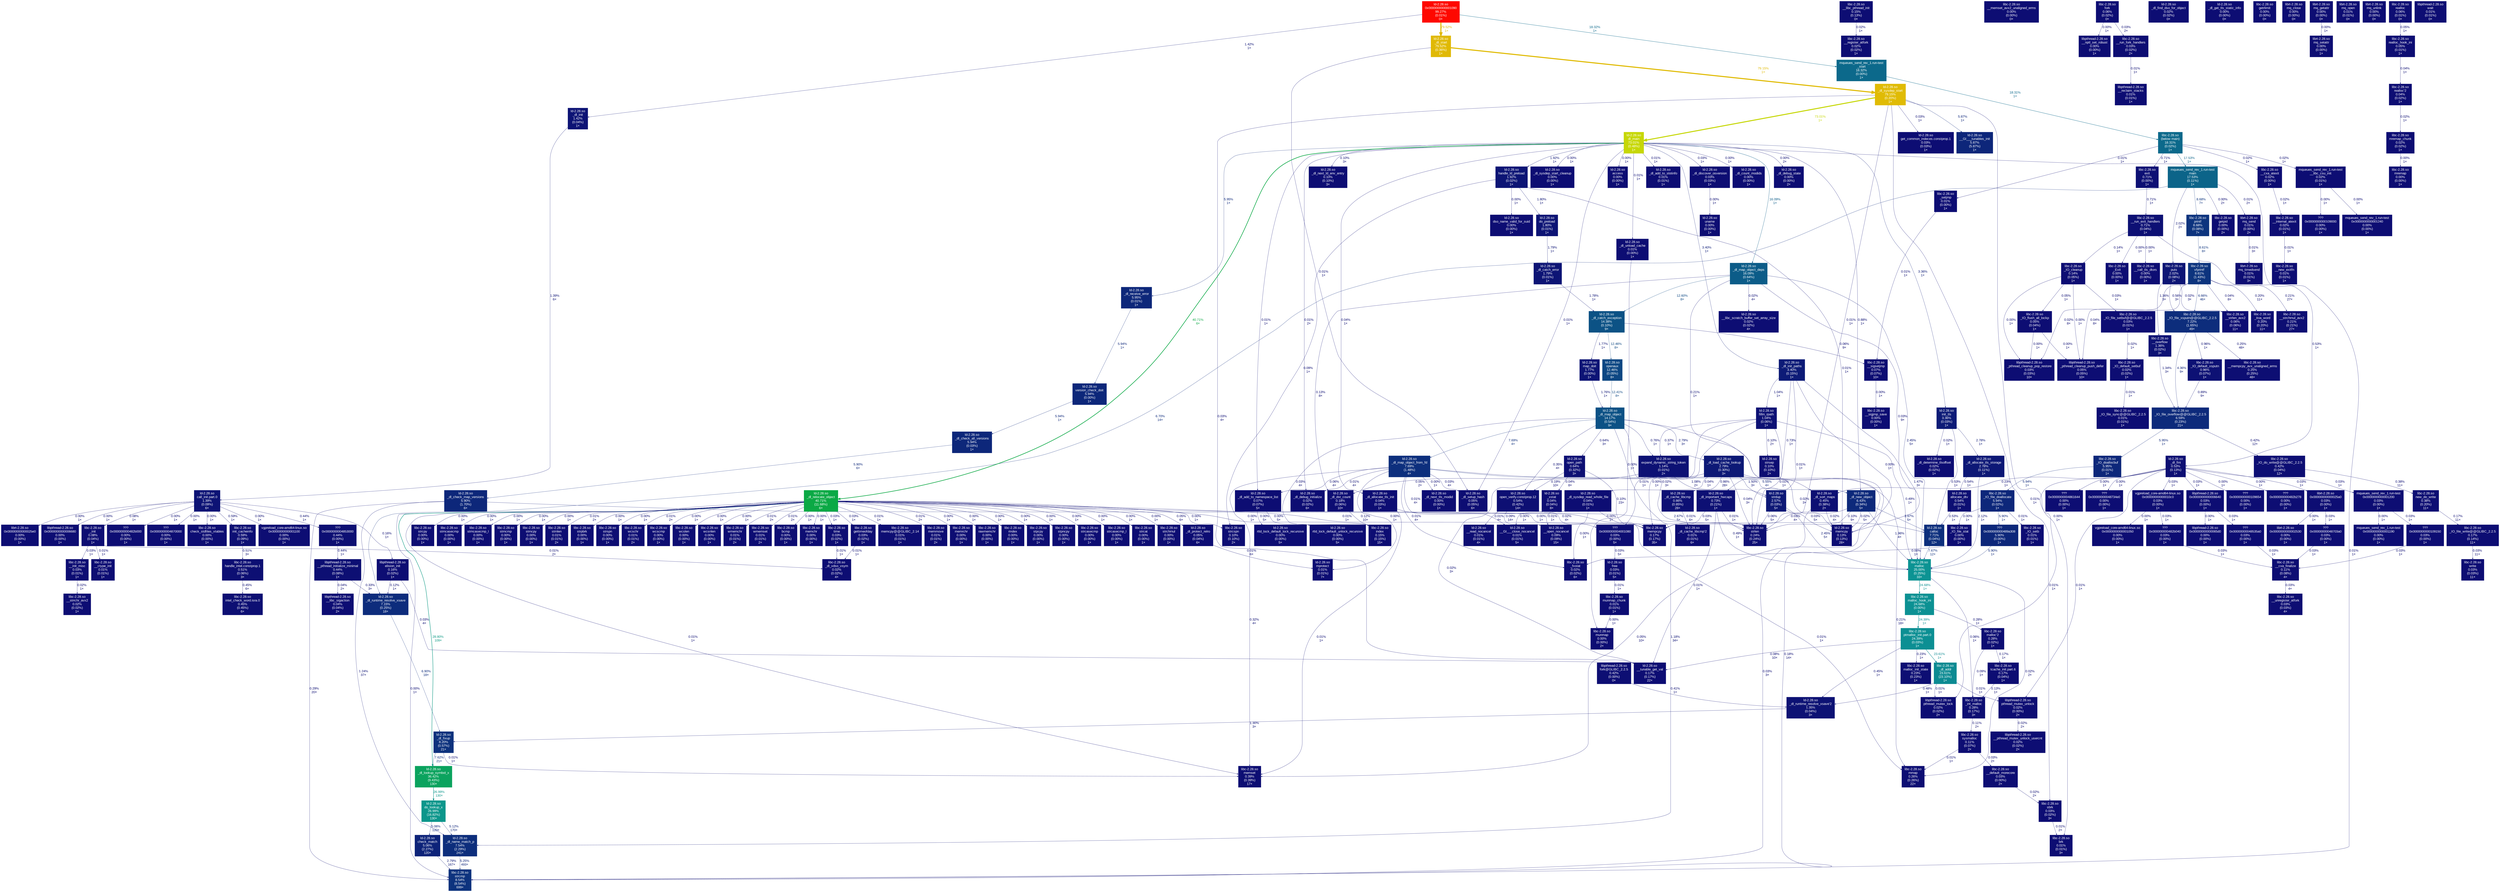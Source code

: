 digraph {
	graph [fontname=Arial, nodesep=0.125, ranksep=0.25];
	node [fontcolor=white, fontname=Arial, height=0, shape=box, style=filled, width=0];
	edge [fontname=Arial];
	"(below main)" [color="#0c698b", fontcolor="#ffffff", fontsize="10.00", label="libc-2.28.so\n(below main)\n18.31%\n(0.02%)\n1×"];
	"(below main)" -> "__cxa_atexit" [arrowsize="0.35", color="#0d0d73", fontcolor="#0d0d73", fontsize="10.00", label="0.02%\n1×", labeldistance="0.50", penwidth="0.50"];
	"(below main)" -> "__libc_csu_init" [arrowsize="0.35", color="#0d0d73", fontcolor="#0d0d73", fontsize="10.00", label="0.02%\n1×", labeldistance="0.50", penwidth="0.50"];
	"(below main)" -> "_setjmp" [arrowsize="0.35", color="#0d0d73", fontcolor="#0d0d73", fontsize="10.00", label="0.01%\n1×", labeldistance="0.50", penwidth="0.50"];
	"(below main)" -> exit [arrowsize="0.35", color="#0d1074", fontcolor="#0d1074", fontsize="10.00", label="0.71%\n1×", labeldistance="0.50", penwidth="0.50"];
	"(below main)" -> main [arrowsize="0.42", color="#0c6489", fontcolor="#0c6489", fontsize="10.00", label="17.53%\n1×", labeldistance="0.70", penwidth="0.70"];
	"0x0000000000001050" [color="#0d0d73", fontcolor="#ffffff", fontsize="10.00", label="vgpreload_core-amd64-linux.so\n0x0000000000001050\n0.00%\n(0.00%)\n1×"];
	"0x0000000000001090" [color="#fe0800", fontcolor="#ffffff", fontsize="10.00", label="ld-2.28.so\n0x0000000000001090\n99.27%\n(0.01%)\n0×"];
	"0x0000000000001090" -> "_dl_init" [arrowsize="0.35", color="#0d1375", fontcolor="#0d1375", fontsize="10.00", label="1.42%\n1×", labeldistance="0.50", penwidth="0.50"];
	"0x0000000000001090" -> "_dl_start" [arrowsize="0.89", color="#e0b905", fontcolor="#e0b905", fontsize="10.00", label="79.52%\n1×", labeldistance="3.18", penwidth="3.18"];
	"0x0000000000001090" -> "_start" [arrowsize="0.43", color="#0c698b", fontcolor="#0c698b", fontsize="10.00", label="18.32%\n1×", labeldistance="0.73", penwidth="0.73"];
	"0x00000000000010c0" [color="#0d0d73", fontcolor="#ffffff", fontsize="10.00", label="vgpreload_core-amd64-linux.so\n0x00000000000010c0\n0.03%\n(0.00%)\n1×"];
	"0x00000000000010c0" -> "0x0000000000001050" [arrowsize="0.35", color="#0d0d73", fontcolor="#0d0d73", fontsize="10.00", label="0.00%\n1×", labeldistance="0.50", penwidth="0.50"];
	"0x00000000000010c0" -> "0x000000000482b040" [arrowsize="0.35", color="#0d0d73", fontcolor="#0d0d73", fontsize="10.00", label="0.03%\n1×", labeldistance="0.50", penwidth="0.50"];
	"0x0000000000001100" [color="#0d0d73", fontcolor="#ffffff", fontsize="10.00", label="vgpreload_core-amd64-linux.so\n0x0000000000001100\n0.00%\n(0.00%)\n1×"];
	"0x0000000000001190" [color="#0d0d73", fontcolor="#ffffff", fontsize="10.00", label="mqueues_send_rev_1.run-test\n0x0000000000001190\n0.00%\n(0.00%)\n1×"];
	"0x0000000000001200" [color="#0d0d73", fontcolor="#ffffff", fontsize="10.00", label="mqueues_send_rev_1.run-test\n0x0000000000001200\n0.03%\n(0.00%)\n1×"];
	"0x0000000000001200" -> "0x0000000000001190" [arrowsize="0.35", color="#0d0d73", fontcolor="#0d0d73", fontsize="10.00", label="0.00%\n1×", labeldistance="0.50", penwidth="0.50"];
	"0x0000000000001200" -> "0x0000000000109150" [arrowsize="0.35", color="#0d0d73", fontcolor="#0d0d73", fontsize="10.00", label="0.03%\n1×", labeldistance="0.50", penwidth="0.50"];
	"0x0000000000001240" [color="#0d0d73", fontcolor="#ffffff", fontsize="10.00", label="mqueues_send_rev_1.run-test\n0x0000000000001240\n0.00%\n(0.00%)\n1×"];
	"0x0000000000002530" [color="#0d0d73", fontcolor="#ffffff", fontsize="10.00", label="librt-2.28.so\n0x0000000000002530\n0.00%\n(0.00%)\n1×"];
	"0x00000000000025a0" [color="#0d0d73", fontcolor="#ffffff", fontsize="10.00", label="librt-2.28.so\n0x00000000000025a0\n0.03%\n(0.00%)\n1×"];
	"0x00000000000025a0" -> "0x0000000000002530" [arrowsize="0.35", color="#0d0d73", fontcolor="#0d0d73", fontsize="10.00", label="0.00%\n1×", labeldistance="0.50", penwidth="0.50"];
	"0x00000000000025a0" -> "0x00000000048703a0" [arrowsize="0.35", color="#0d0d73", fontcolor="#0d0d73", fontsize="10.00", label="0.03%\n1×", labeldistance="0.50", penwidth="0.50"];
	"0x00000000000025e0" [color="#0d0d73", fontcolor="#ffffff", fontsize="10.00", label="librt-2.28.so\n0x00000000000025e0\n0.00%\n(0.00%)\n1×"];
	"0x00000000000065d0" [color="#0d0d73", fontcolor="#ffffff", fontsize="10.00", label="libpthread-2.28.so\n0x00000000000065d0\n0.00%\n(0.00%)\n1×"];
	"0x0000000000006640" [color="#0d0d73", fontcolor="#ffffff", fontsize="10.00", label="libpthread-2.28.so\n0x0000000000006640\n0.03%\n(0.00%)\n1×"];
	"0x0000000000006640" -> "0x00000000000065d0" [arrowsize="0.35", color="#0d0d73", fontcolor="#0d0d73", fontsize="10.00", label="0.00%\n1×", labeldistance="0.50", penwidth="0.50"];
	"0x0000000000006640" -> "0x00000000048535a0" [arrowsize="0.35", color="#0d0d73", fontcolor="#0d0d73", fontsize="10.00", label="0.03%\n1×", labeldistance="0.50", penwidth="0.50"];
	"0x0000000000006680" [color="#0d0d73", fontcolor="#ffffff", fontsize="10.00", label="libpthread-2.28.so\n0x0000000000006680\n0.00%\n(0.00%)\n1×"];
	"0x0000000000109000" [color="#0d0d73", fontcolor="#ffffff", fontsize="10.00", label="???\n0x0000000000109000\n0.00%\n(0.00%)\n1×"];
	"0x0000000000109150" [color="#0d0d73", fontcolor="#ffffff", fontsize="10.00", label="???\n0x0000000000109150\n0.03%\n(0.00%)\n1×"];
	"0x0000000000109150" -> "__cxa_finalize" [arrowsize="0.35", color="#0d0d73", fontcolor="#0d0d73", fontsize="10.00", label="0.03%\n1×", labeldistance="0.50", penwidth="0.50"];
	"0x0000000000109654" [color="#0d0d73", fontcolor="#ffffff", fontsize="10.00", label="???\n0x0000000000109654\n0.00%\n(0.00%)\n1×"];
	"0x0000000004001080" [color="#0d0d73", fontcolor="#ffffff", fontsize="10.00", label="???\n0x0000000004001080\n0.03%\n(0.00%)\n5×"];
	"0x0000000004001080" -> free [arrowsize="0.35", color="#0d0d73", fontcolor="#0d0d73", fontsize="10.00", label="0.03%\n5×", labeldistance="0.50", penwidth="0.50"];
	"0x000000000482b000" [color="#0d0d73", fontcolor="#ffffff", fontsize="10.00", label="???\n0x000000000482b000\n0.00%\n(0.00%)\n1×"];
	"0x000000000482b040" [color="#0d0d73", fontcolor="#ffffff", fontsize="10.00", label="???\n0x000000000482b040\n0.03%\n(0.00%)\n1×"];
	"0x000000000482b040" -> "__cxa_finalize" [arrowsize="0.35", color="#0d0d73", fontcolor="#0d0d73", fontsize="10.00", label="0.03%\n1×", labeldistance="0.50", penwidth="0.50"];
	"0x000000000482b278" [color="#0d0d73", fontcolor="#ffffff", fontsize="10.00", label="???\n0x000000000482b278\n0.00%\n(0.00%)\n1×"];
	"0x0000000004853000" [color="#0d0f73", fontcolor="#ffffff", fontsize="10.00", label="???\n0x0000000004853000\n0.44%\n(0.00%)\n1×"];
	"0x0000000004853000" -> "__pthread_initialize_minimal" [arrowsize="0.35", color="#0d0f73", fontcolor="#0d0f73", fontsize="10.00", label="0.44%\n1×", labeldistance="0.50", penwidth="0.50"];
	"0x00000000048535a0" [color="#0d0d73", fontcolor="#ffffff", fontsize="10.00", label="???\n0x00000000048535a0\n0.03%\n(0.00%)\n1×"];
	"0x00000000048535a0" -> "__cxa_finalize" [arrowsize="0.35", color="#0d0d73", fontcolor="#0d0d73", fontsize="10.00", label="0.03%\n1×", labeldistance="0.50", penwidth="0.50"];
	"0x0000000004861644" [color="#0d0d73", fontcolor="#ffffff", fontsize="10.00", label="???\n0x0000000004861644\n0.00%\n(0.00%)\n1×"];
	"0x0000000004870000" [color="#0d0d73", fontcolor="#ffffff", fontsize="10.00", label="???\n0x0000000004870000\n0.00%\n(0.00%)\n1×"];
	"0x00000000048703a0" [color="#0d0d73", fontcolor="#ffffff", fontsize="10.00", label="???\n0x00000000048703a0\n0.03%\n(0.00%)\n1×"];
	"0x00000000048703a0" -> "__cxa_finalize" [arrowsize="0.35", color="#0d0d73", fontcolor="#0d0d73", fontsize="10.00", label="0.03%\n1×", labeldistance="0.50", penwidth="0.50"];
	"0x00000000048734e0" [color="#0d0d73", fontcolor="#ffffff", fontsize="10.00", label="???\n0x00000000048734e0\n0.00%\n(0.00%)\n1×"];
	"0x000000000489a308" [color="#0d277a", fontcolor="#ffffff", fontsize="10.00", label="???\n0x000000000489a308\n5.90%\n(0.00%)\n1×"];
	"0x000000000489a308" -> malloc [arrowsize="0.35", color="#0d277a", fontcolor="#0d277a", fontsize="10.00", label="5.90%\n1×", labeldistance="0.50", penwidth="0.50"];
	"_Exit" [color="#0d0d73", fontcolor="#ffffff", fontsize="10.00", label="libc-2.28.so\n_Exit\n0.00%\n(0.00%)\n1×"];
	"_IO_cleanup" [color="#0d0d73", fontcolor="#ffffff", fontsize="10.00", label="libc-2.28.so\n_IO_cleanup\n0.14%\n(0.05%)\n1×"];
	"_IO_cleanup" -> "_IO_file_setbuf@@GLIBC_2.2.5" [arrowsize="0.35", color="#0d0d73", fontcolor="#0d0d73", fontsize="10.00", label="0.03%\n1×", labeldistance="0.50", penwidth="0.50"];
	"_IO_cleanup" -> "_IO_flush_all_lockp" [arrowsize="0.35", color="#0d0d73", fontcolor="#0d0d73", fontsize="10.00", label="0.05%\n1×", labeldistance="0.50", penwidth="0.50"];
	"_IO_cleanup" -> "_pthread_cleanup_pop_restore" [arrowsize="0.35", color="#0d0d73", fontcolor="#0d0d73", fontsize="10.00", label="0.00%\n1×", labeldistance="0.50", penwidth="0.50"];
	"_IO_cleanup" -> "_pthread_cleanup_push_defer" [arrowsize="0.35", color="#0d0d73", fontcolor="#0d0d73", fontsize="10.00", label="0.00%\n1×", labeldistance="0.50", penwidth="0.50"];
	"_IO_default_setbuf" [color="#0d0d73", fontcolor="#ffffff", fontsize="10.00", label="libc-2.28.so\n_IO_default_setbuf\n0.02%\n(0.02%)\n1×"];
	"_IO_default_setbuf" -> "_IO_file_sync@@GLIBC_2.2.5" [arrowsize="0.35", color="#0d0d73", fontcolor="#0d0d73", fontsize="10.00", label="0.01%\n1×", labeldistance="0.50", penwidth="0.50"];
	"_IO_default_xsputn" [color="#0d1174", fontcolor="#ffffff", fontsize="10.00", label="libc-2.28.so\n_IO_default_xsputn\n0.96%\n(0.07%)\n1×"];
	"_IO_default_xsputn" -> "_IO_file_overflow@@GLIBC_2.2.5" [arrowsize="0.35", color="#0d1074", fontcolor="#0d1074", fontsize="10.00", label="0.89%\n9×", labeldistance="0.50", penwidth="0.50"];
	"_IO_do_write@@GLIBC_2.2.5" [color="#0d0e73", fontcolor="#ffffff", fontsize="10.00", label="libc-2.28.so\n_IO_do_write@@GLIBC_2.2.5\n0.42%\n(0.04%)\n12×"];
	"_IO_do_write@@GLIBC_2.2.5" -> "new_do_write" [arrowsize="0.35", color="#0d0e73", fontcolor="#0d0e73", fontsize="10.00", label="0.38%\n11×", labeldistance="0.50", penwidth="0.50"];
	"_IO_doallocbuf" [color="#0d277a", fontcolor="#ffffff", fontsize="10.00", label="libc-2.28.so\n_IO_doallocbuf\n5.95%\n(0.01%)\n1×"];
	"_IO_doallocbuf" -> "_IO_file_doallocate" [arrowsize="0.35", color="#0d277a", fontcolor="#0d277a", fontsize="10.00", label="5.94%\n1×", labeldistance="0.50", penwidth="0.50"];
	"_IO_file_doallocate" [color="#0d277a", fontcolor="#ffffff", fontsize="10.00", label="libc-2.28.so\n_IO_file_doallocate\n5.94%\n(0.02%)\n1×"];
	"_IO_file_doallocate" -> "0x000000000489a308" [arrowsize="0.35", color="#0d277a", fontcolor="#0d277a", fontsize="10.00", label="5.90%\n1×", labeldistance="0.50", penwidth="0.50"];
	"_IO_file_doallocate" -> "_IO_file_stat" [arrowsize="0.35", color="#0d0d73", fontcolor="#0d0d73", fontsize="10.00", label="0.00%\n1×", labeldistance="0.50", penwidth="0.50"];
	"_IO_file_doallocate" -> "_IO_setb" [arrowsize="0.35", color="#0d0d73", fontcolor="#0d0d73", fontsize="10.00", label="0.01%\n1×", labeldistance="0.50", penwidth="0.50"];
	"_IO_file_overflow@@GLIBC_2.2.5" [color="#0d2a7b", fontcolor="#ffffff", fontsize="10.00", label="libc-2.28.so\n_IO_file_overflow@@GLIBC_2.2.5\n6.59%\n(0.23%)\n21×"];
	"_IO_file_overflow@@GLIBC_2.2.5" -> "_IO_do_write@@GLIBC_2.2.5" [arrowsize="0.35", color="#0d0e73", fontcolor="#0d0e73", fontsize="10.00", label="0.42%\n12×", labeldistance="0.50", penwidth="0.50"];
	"_IO_file_overflow@@GLIBC_2.2.5" -> "_IO_doallocbuf" [arrowsize="0.35", color="#0d277a", fontcolor="#0d277a", fontsize="10.00", label="5.95%\n1×", labeldistance="0.50", penwidth="0.50"];
	"_IO_file_setbuf@@GLIBC_2.2.5" [color="#0d0d73", fontcolor="#ffffff", fontsize="10.00", label="libc-2.28.so\n_IO_file_setbuf@@GLIBC_2.2.5\n0.03%\n(0.01%)\n1×"];
	"_IO_file_setbuf@@GLIBC_2.2.5" -> "_IO_default_setbuf" [arrowsize="0.35", color="#0d0d73", fontcolor="#0d0d73", fontsize="10.00", label="0.02%\n1×", labeldistance="0.50", penwidth="0.50"];
	"_IO_file_stat" [color="#0d0d73", fontcolor="#ffffff", fontsize="10.00", label="libc-2.28.so\n_IO_file_stat\n0.00%\n(0.00%)\n1×"];
	"_IO_file_stat" -> "_fxstat" [arrowsize="0.35", color="#0d0d73", fontcolor="#0d0d73", fontsize="10.00", label="0.00%\n1×", labeldistance="0.50", penwidth="0.50"];
	"_IO_file_sync@@GLIBC_2.2.5" [color="#0d0d73", fontcolor="#ffffff", fontsize="10.00", label="libc-2.28.so\n_IO_file_sync@@GLIBC_2.2.5\n0.01%\n(0.01%)\n1×"];
	"_IO_file_write@@GLIBC_2.2.5" [color="#0d0d73", fontcolor="#ffffff", fontsize="10.00", label="libc-2.28.so\n_IO_file_write@@GLIBC_2.2.5\n0.17%\n(0.14%)\n11×"];
	"_IO_file_write@@GLIBC_2.2.5" -> write [arrowsize="0.35", color="#0d0d73", fontcolor="#0d0d73", fontsize="10.00", label="0.03%\n11×", labeldistance="0.50", penwidth="0.50"];
	"_IO_file_xsputn@@GLIBC_2.2.5" [color="#0d2d7c", fontcolor="#ffffff", fontsize="10.00", label="libc-2.28.so\n_IO_file_xsputn@@GLIBC_2.2.5\n7.22%\n(1.65%)\n49×"];
	"_IO_file_xsputn@@GLIBC_2.2.5" -> "_IO_default_xsputn" [arrowsize="0.35", color="#0d1174", fontcolor="#0d1174", fontsize="10.00", label="0.96%\n1×", labeldistance="0.50", penwidth="0.50"];
	"_IO_file_xsputn@@GLIBC_2.2.5" -> "_IO_file_overflow@@GLIBC_2.2.5" [arrowsize="0.35", color="#0d1f78", fontcolor="#0d1f78", fontsize="10.00", label="4.36%\n9×", labeldistance="0.50", penwidth="0.50"];
	"_IO_file_xsputn@@GLIBC_2.2.5" -> "__mempcpy_avx_unaligned_erms" [arrowsize="0.35", color="#0d0e73", fontcolor="#0d0e73", fontsize="10.00", label="0.25%\n48×", labeldistance="0.50", penwidth="0.50"];
	"_IO_flush_all_lockp" [color="#0d0d73", fontcolor="#ffffff", fontsize="10.00", label="libc-2.28.so\n_IO_flush_all_lockp\n0.05%\n(0.04%)\n1×"];
	"_IO_flush_all_lockp" -> "_pthread_cleanup_pop_restore" [arrowsize="0.35", color="#0d0d73", fontcolor="#0d0d73", fontsize="10.00", label="0.00%\n1×", labeldistance="0.50", penwidth="0.50"];
	"_IO_flush_all_lockp" -> "_pthread_cleanup_push_defer" [arrowsize="0.35", color="#0d0d73", fontcolor="#0d0d73", fontsize="10.00", label="0.00%\n1×", labeldistance="0.50", penwidth="0.50"];
	"_IO_setb" [color="#0d0d73", fontcolor="#ffffff", fontsize="10.00", label="libc-2.28.so\n_IO_setb\n0.01%\n(0.01%)\n1×"];
	"__GI___close_nocancel" [color="#0d0d73", fontcolor="#ffffff", fontsize="10.00", label="ld-2.28.so\n__GI___close_nocancel\n0.01%\n(0.01%)\n5×"];
	"__GI___tunables_init" [color="#0d267a", fontcolor="#ffffff", fontsize="10.00", label="ld-2.28.so\n__GI___tunables_init\n5.87%\n(5.87%)\n1×"];
	"__call_tls_dtors" [color="#0d0d73", fontcolor="#ffffff", fontsize="10.00", label="libc-2.28.so\n__call_tls_dtors\n0.00%\n(0.00%)\n1×"];
	"__ctype_init" [color="#0d0d73", fontcolor="#ffffff", fontsize="10.00", label="libc-2.28.so\n__ctype_init\n0.01%\n(0.01%)\n1×"];
	"__cxa_atexit" [color="#0d0d73", fontcolor="#ffffff", fontsize="10.00", label="libc-2.28.so\n__cxa_atexit\n0.02%\n(0.00%)\n1×"];
	"__cxa_atexit" -> "__internal_atexit" [arrowsize="0.35", color="#0d0d73", fontcolor="#0d0d73", fontsize="10.00", label="0.02%\n1×", labeldistance="0.50", penwidth="0.50"];
	"__cxa_finalize" [color="#0d0d73", fontcolor="#ffffff", fontsize="10.00", label="libc-2.28.so\n__cxa_finalize\n0.11%\n(0.08%)\n4×"];
	"__cxa_finalize" -> "__unregister_atfork" [arrowsize="0.35", color="#0d0d73", fontcolor="#0d0d73", fontsize="10.00", label="0.03%\n4×", labeldistance="0.50", penwidth="0.50"];
	"__default_morecore" [color="#0d0d73", fontcolor="#ffffff", fontsize="10.00", label="libc-2.28.so\n__default_morecore\n0.03%\n(0.00%)\n2×"];
	"__default_morecore" -> sbrk [arrowsize="0.35", color="#0d0d73", fontcolor="#0d0d73", fontsize="10.00", label="0.02%\n2×", labeldistance="0.50", penwidth="0.50"];
	"__init_misc" [color="#0d0d73", fontcolor="#ffffff", fontsize="10.00", label="libc-2.28.so\n__init_misc\n0.03%\n(0.01%)\n1×"];
	"__init_misc" -> "__strrchr_avx2" [arrowsize="0.35", color="#0d0d73", fontcolor="#0d0d73", fontsize="10.00", label="0.02%\n1×", labeldistance="0.50", penwidth="0.50"];
	"__internal_atexit" [color="#0d0d73", fontcolor="#ffffff", fontsize="10.00", label="libc-2.28.so\n__internal_atexit\n0.02%\n(0.01%)\n1×"];
	"__internal_atexit" -> "__new_exitfn" [arrowsize="0.35", color="#0d0d73", fontcolor="#0d0d73", fontsize="10.00", label="0.01%\n1×", labeldistance="0.50", penwidth="0.50"];
	"__libc_csu_init" [color="#0d0d73", fontcolor="#ffffff", fontsize="10.00", label="mqueues_send_rev_1.run-test\n__libc_csu_init\n0.02%\n(0.01%)\n1×"];
	"__libc_csu_init" -> "0x0000000000001240" [arrowsize="0.35", color="#0d0d73", fontcolor="#0d0d73", fontsize="10.00", label="0.00%\n1×", labeldistance="0.50", penwidth="0.50"];
	"__libc_csu_init" -> "0x0000000000109000" [arrowsize="0.35", color="#0d0d73", fontcolor="#0d0d73", fontsize="10.00", label="0.00%\n1×", labeldistance="0.50", penwidth="0.50"];
	"__libc_pthread_init" [color="#0d0d73", fontcolor="#ffffff", fontsize="10.00", label="libc-2.28.so\n__libc_pthread_init\n0.15%\n(0.13%)\n0×"];
	"__libc_pthread_init" -> "__register_atfork" [arrowsize="0.35", color="#0d0d73", fontcolor="#0d0d73", fontsize="10.00", label="0.02%\n1×", labeldistance="0.50", penwidth="0.50"];
	"__libc_scratch_buffer_set_array_size" [color="#0d0d73", fontcolor="#ffffff", fontsize="10.00", label="ld-2.28.so\n__libc_scratch_buffer_set_array_size\n0.02%\n(0.02%)\n4×"];
	"__libc_sigaction" [color="#0d0d73", fontcolor="#ffffff", fontsize="10.00", label="libpthread-2.28.so\n__libc_sigaction\n0.04%\n(0.04%)\n2×"];
	"__mempcpy_avx_unaligned_erms" [color="#0d0e73", fontcolor="#ffffff", fontsize="10.00", label="libc-2.28.so\n__mempcpy_avx_unaligned_erms\n0.25%\n(0.25%)\n48×"];
	"__memset_avx2_unaligned_erms" [color="#0d0d73", fontcolor="#ffffff", fontsize="10.00", label="libc-2.28.so\n__memset_avx2_unaligned_erms\n0.00%\n(0.00%)\n0×"];
	"__new_exitfn" [color="#0d0d73", fontcolor="#ffffff", fontsize="10.00", label="libc-2.28.so\n__new_exitfn\n0.01%\n(0.01%)\n1×"];
	"__nptl_set_robust" [color="#0d0d73", fontcolor="#ffffff", fontsize="10.00", label="libpthread-2.28.so\n__nptl_set_robust\n0.00%\n(0.00%)\n1×"];
	"__open_nocancel" [color="#0d0d73", fontcolor="#ffffff", fontsize="10.00", label="ld-2.28.so\n__open_nocancel\n0.09%\n(0.09%)\n15×"];
	"__overflow" [color="#0d1274", fontcolor="#ffffff", fontsize="10.00", label="libc-2.28.so\n__overflow\n1.36%\n(0.02%)\n3×"];
	"__overflow" -> "_IO_file_overflow@@GLIBC_2.2.5" [arrowsize="0.35", color="#0d1274", fontcolor="#0d1274", fontsize="10.00", label="1.34%\n3×", labeldistance="0.50", penwidth="0.50"];
	"__pthread_initialize_minimal" [color="#0d0f73", fontcolor="#ffffff", fontsize="10.00", label="libpthread-2.28.so\n__pthread_initialize_minimal\n0.44%\n(0.08%)\n1×"];
	"__pthread_initialize_minimal" -> "__libc_sigaction" [arrowsize="0.35", color="#0d0d73", fontcolor="#0d0d73", fontsize="10.00", label="0.04%\n2×", labeldistance="0.50", penwidth="0.50"];
	"__pthread_initialize_minimal" -> "_dl_runtime_resolve_xsave" [arrowsize="0.35", color="#0d0e73", fontcolor="#0d0e73", fontsize="10.00", label="0.33%\n3×", labeldistance="0.50", penwidth="0.50"];
	"__pthread_mutex_unlock_usercnt" [color="#0d0d73", fontcolor="#ffffff", fontsize="10.00", label="libpthread-2.28.so\n__pthread_mutex_unlock_usercnt\n0.02%\n(0.02%)\n2×"];
	"__read_nocancel" [color="#0d0d73", fontcolor="#ffffff", fontsize="10.00", label="ld-2.28.so\n__read_nocancel\n0.01%\n(0.01%)\n4×"];
	"__reclaim_stacks" [color="#0d0d73", fontcolor="#ffffff", fontsize="10.00", label="libpthread-2.28.so\n__reclaim_stacks\n0.01%\n(0.01%)\n1×"];
	"__register_atfork" [color="#0d0d73", fontcolor="#ffffff", fontsize="10.00", label="libc-2.28.so\n__register_atfork\n0.02%\n(0.02%)\n1×"];
	"__run_exit_handlers" [color="#0d1074", fontcolor="#ffffff", fontsize="10.00", label="libc-2.28.so\n__run_exit_handlers\n0.71%\n(0.04%)\n1×"];
	"__run_exit_handlers" -> "_Exit" [arrowsize="0.35", color="#0d0d73", fontcolor="#0d0d73", fontsize="10.00", label="0.00%\n1×", labeldistance="0.50", penwidth="0.50"];
	"__run_exit_handlers" -> "_IO_cleanup" [arrowsize="0.35", color="#0d0d73", fontcolor="#0d0d73", fontsize="10.00", label="0.14%\n1×", labeldistance="0.50", penwidth="0.50"];
	"__run_exit_handlers" -> "__call_tls_dtors" [arrowsize="0.35", color="#0d0d73", fontcolor="#0d0d73", fontsize="10.00", label="0.00%\n1×", labeldistance="0.50", penwidth="0.50"];
	"__run_exit_handlers" -> "_dl_fini" [arrowsize="0.35", color="#0d0f73", fontcolor="#0d0f73", fontsize="10.00", label="0.53%\n1×", labeldistance="0.50", penwidth="0.50"];
	"__run_fork_handlers" [color="#0d0d73", fontcolor="#ffffff", fontsize="10.00", label="libc-2.28.so\n__run_fork_handlers\n0.03%\n(0.02%)\n2×"];
	"__run_fork_handlers" -> "__reclaim_stacks" [arrowsize="0.35", color="#0d0d73", fontcolor="#0d0d73", fontsize="10.00", label="0.01%\n1×", labeldistance="0.50", penwidth="0.50"];
	"__sigjmp_save" [color="#0d0d73", fontcolor="#ffffff", fontsize="10.00", label="libc-2.28.so\n__sigjmp_save\n0.00%\n(0.00%)\n1×"];
	"__sigsetjmp" [color="#0d0d73", fontcolor="#ffffff", fontsize="10.00", label="libc-2.28.so\n__sigsetjmp\n0.07%\n(0.07%)\n10×"];
	"__sigsetjmp" -> "__sigjmp_save" [arrowsize="0.35", color="#0d0d73", fontcolor="#0d0d73", fontsize="10.00", label="0.00%\n1×", labeldistance="0.50", penwidth="0.50"];
	"__strchrnul_avx2" [color="#0d0e73", fontcolor="#ffffff", fontsize="10.00", label="libc-2.28.so\n__strchrnul_avx2\n0.21%\n(0.21%)\n27×"];
	"__strlen_avx2" [color="#0d0d73", fontcolor="#ffffff", fontsize="10.00", label="libc-2.28.so\n__strlen_avx2\n0.06%\n(0.06%)\n11×"];
	"__strrchr_avx2" [color="#0d0d73", fontcolor="#ffffff", fontsize="10.00", label="libc-2.28.so\n__strrchr_avx2\n0.02%\n(0.02%)\n1×"];
	"__tunable_get_val" [color="#0d0d73", fontcolor="#ffffff", fontsize="10.00", label="ld-2.28.so\n__tunable_get_val\n0.17%\n(0.17%)\n22×"];
	"__unregister_atfork" [color="#0d0d73", fontcolor="#ffffff", fontsize="10.00", label="libc-2.28.so\n__unregister_atfork\n0.03%\n(0.03%)\n4×"];
	"_dl_add_to_namespace_list" [color="#0d0d73", fontcolor="#ffffff", fontsize="10.00", label="ld-2.28.so\n_dl_add_to_namespace_list\n0.07%\n(0.07%)\n5×"];
	"_dl_add_to_namespace_list" -> "rtld_lock_default_lock_recursive" [arrowsize="0.35", color="#0d0d73", fontcolor="#0d0d73", fontsize="10.00", label="0.00%\n5×", labeldistance="0.50", penwidth="0.50"];
	"_dl_add_to_namespace_list" -> "rtld_lock_default_unlock_recursive" [arrowsize="0.35", color="#0d0d73", fontcolor="#0d0d73", fontsize="10.00", label="0.00%\n5×", labeldistance="0.50", penwidth="0.50"];
	"_dl_add_to_slotinfo" [color="#0d0d73", fontcolor="#ffffff", fontsize="10.00", label="ld-2.28.so\n_dl_add_to_slotinfo\n0.01%\n(0.01%)\n1×"];
	"_dl_addr" [color="#0c8a92", fontcolor="#ffffff", fontsize="10.00", label="libc-2.28.so\n_dl_addr\n23.61%\n(23.10%)\n1×"];
	"_dl_addr" -> "_dl_runtime_resolve_xsave'2" [arrowsize="0.35", color="#0d0f73", fontcolor="#0d0f73", fontsize="10.00", label="0.48%\n1×", labeldistance="0.50", penwidth="0.50"];
	"_dl_addr" -> "pthread_mutex_lock" [arrowsize="0.35", color="#0d0d73", fontcolor="#0d0d73", fontsize="10.00", label="0.01%\n1×", labeldistance="0.50", penwidth="0.50"];
	"_dl_addr" -> "pthread_mutex_unlock" [arrowsize="0.35", color="#0d0d73", fontcolor="#0d0d73", fontsize="10.00", label="0.01%\n1×", labeldistance="0.50", penwidth="0.50"];
	"_dl_allocate_tls_init" [color="#0d0d73", fontcolor="#ffffff", fontsize="10.00", label="ld-2.28.so\n_dl_allocate_tls_init\n0.04%\n(0.03%)\n1×"];
	"_dl_allocate_tls_init" -> mempcpy [arrowsize="0.35", color="#0d0d73", fontcolor="#0d0d73", fontsize="10.00", label="0.00%\n1×", labeldistance="0.50", penwidth="0.50"];
	"_dl_allocate_tls_init" -> memset [arrowsize="0.35", color="#0d0d73", fontcolor="#0d0d73", fontsize="10.00", label="0.01%\n1×", labeldistance="0.50", penwidth="0.50"];
	"_dl_allocate_tls_storage" [color="#0d1876", fontcolor="#ffffff", fontsize="10.00", label="ld-2.28.so\n_dl_allocate_tls_storage\n2.78%\n(0.11%)\n1×"];
	"_dl_allocate_tls_storage" -> "allocate_dtv" [arrowsize="0.35", color="#0d0f73", fontcolor="#0d0f73", fontsize="10.00", label="0.54%\n1×", labeldistance="0.50", penwidth="0.50"];
	"_dl_allocate_tls_storage" -> malloc [arrowsize="0.35", color="#0d1675", fontcolor="#0d1675", fontsize="10.00", label="2.12%\n1×", labeldistance="0.50", penwidth="0.50"];
	"_dl_cache_libcmp" [color="#0d1074", fontcolor="#ffffff", fontsize="10.00", label="ld-2.28.so\n_dl_cache_libcmp\n0.86%\n(0.85%)\n28×"];
	"_dl_cache_libcmp" -> "_dl_cache_libcmp'2" [arrowsize="0.35", color="#0d0d73", fontcolor="#0d0d73", fontsize="10.00", label="0.01%\n6×", labeldistance="0.50", penwidth="0.50"];
	"_dl_cache_libcmp'2" [color="#0d0d73", fontcolor="#ffffff", fontsize="10.00", label="ld-2.28.so\n_dl_cache_libcmp'2\n0.01%\n(0.01%)\n6×"];
	"_dl_catch_error" [color="#0d1475", fontcolor="#ffffff", fontsize="10.00", label="ld-2.28.so\n_dl_catch_error\n1.79%\n(0.01%)\n1×"];
	"_dl_catch_error" -> "_dl_catch_exception" [arrowsize="0.35", color="#0d1475", fontcolor="#0d1475", fontsize="10.00", label="1.78%\n1×", labeldistance="0.50", penwidth="0.50"];
	"_dl_catch_exception" [color="#0c5285", fontcolor="#ffffff", fontsize="10.00", label="ld-2.28.so\n_dl_catch_exception\n14.38%\n(0.10%)\n9×"];
	"_dl_catch_exception" -> "__sigsetjmp" [arrowsize="0.35", color="#0d0d73", fontcolor="#0d0d73", fontsize="10.00", label="0.06%\n9×", labeldistance="0.50", penwidth="0.50"];
	"_dl_catch_exception" -> "map_doit" [arrowsize="0.35", color="#0d1475", fontcolor="#0d1475", fontsize="10.00", label="1.77%\n1×", labeldistance="0.50", penwidth="0.50"];
	"_dl_catch_exception" -> openaux [arrowsize="0.35", color="#0d4783", fontcolor="#0d4783", fontsize="10.00", label="12.46%\n8×", labeldistance="0.50", penwidth="0.50"];
	"_dl_check_all_versions" [color="#0d277a", fontcolor="#ffffff", fontsize="10.00", label="ld-2.28.so\n_dl_check_all_versions\n5.94%\n(0.03%)\n1×"];
	"_dl_check_all_versions" -> "_dl_check_map_versions" [arrowsize="0.35", color="#0d277a", fontcolor="#0d277a", fontsize="10.00", label="5.90%\n6×", labeldistance="0.50", penwidth="0.50"];
	"_dl_check_map_versions" [color="#0d277a", fontcolor="#ffffff", fontsize="10.00", label="ld-2.28.so\n_dl_check_map_versions\n5.90%\n(1.70%)\n6×"];
	"_dl_check_map_versions" -> "_dl_name_match_p" [arrowsize="0.35", color="#0d1274", fontcolor="#0d1274", fontsize="10.00", label="1.24%\n37×", labeldistance="0.50", penwidth="0.50"];
	"_dl_check_map_versions" -> calloc [arrowsize="0.35", color="#0d1876", fontcolor="#0d1876", fontsize="10.00", label="2.67%\n5×", labeldistance="0.50", penwidth="0.50"];
	"_dl_check_map_versions" -> strcmp [arrowsize="0.35", color="#0d0e73", fontcolor="#0d0e73", fontsize="10.00", label="0.29%\n20×", labeldistance="0.50", penwidth="0.50"];
	"_dl_count_modids" [color="#0d0d73", fontcolor="#ffffff", fontsize="10.00", label="ld-2.28.so\n_dl_count_modids\n0.00%\n(0.00%)\n1×"];
	"_dl_debug_initialize" [color="#0d0d73", fontcolor="#ffffff", fontsize="10.00", label="ld-2.28.so\n_dl_debug_initialize\n0.02%\n(0.02%)\n6×"];
	"_dl_debug_state" [color="#0d0d73", fontcolor="#ffffff", fontsize="10.00", label="ld-2.28.so\n_dl_debug_state\n0.00%\n(0.00%)\n2×"];
	"_dl_determine_tlsoffset" [color="#0d0d73", fontcolor="#ffffff", fontsize="10.00", label="ld-2.28.so\n_dl_determine_tlsoffset\n0.02%\n(0.02%)\n1×"];
	"_dl_discover_osversion" [color="#0d0d73", fontcolor="#ffffff", fontsize="10.00", label="ld-2.28.so\n_dl_discover_osversion\n0.03%\n(0.03%)\n1×"];
	"_dl_discover_osversion" -> uname [arrowsize="0.35", color="#0d0d73", fontcolor="#0d0d73", fontsize="10.00", label="0.00%\n1×", labeldistance="0.50", penwidth="0.50"];
	"_dl_dst_count" [color="#0d0d73", fontcolor="#ffffff", fontsize="10.00", label="ld-2.28.so\n_dl_dst_count\n0.18%\n(0.06%)\n10×"];
	"_dl_dst_count" -> index [arrowsize="0.35", color="#0d0d73", fontcolor="#0d0d73", fontsize="10.00", label="0.12%\n10×", labeldistance="0.50", penwidth="0.50"];
	"_dl_find_dso_for_object" [color="#0d0d73", fontcolor="#ffffff", fontsize="10.00", label="ld-2.28.so\n_dl_find_dso_for_object\n0.02%\n(0.02%)\n0×"];
	"_dl_fini" [color="#0d0f73", fontcolor="#ffffff", fontsize="10.00", label="ld-2.28.so\n_dl_fini\n0.53%\n(0.13%)\n1×"];
	"_dl_fini" -> "0x00000000000010c0" [arrowsize="0.35", color="#0d0d73", fontcolor="#0d0d73", fontsize="10.00", label="0.03%\n1×", labeldistance="0.50", penwidth="0.50"];
	"_dl_fini" -> "0x0000000000001200" [arrowsize="0.35", color="#0d0d73", fontcolor="#0d0d73", fontsize="10.00", label="0.03%\n1×", labeldistance="0.50", penwidth="0.50"];
	"_dl_fini" -> "0x00000000000025a0" [arrowsize="0.35", color="#0d0d73", fontcolor="#0d0d73", fontsize="10.00", label="0.03%\n1×", labeldistance="0.50", penwidth="0.50"];
	"_dl_fini" -> "0x0000000000006640" [arrowsize="0.35", color="#0d0d73", fontcolor="#0d0d73", fontsize="10.00", label="0.03%\n1×", labeldistance="0.50", penwidth="0.50"];
	"_dl_fini" -> "0x0000000000109654" [arrowsize="0.35", color="#0d0d73", fontcolor="#0d0d73", fontsize="10.00", label="0.00%\n1×", labeldistance="0.50", penwidth="0.50"];
	"_dl_fini" -> "0x000000000482b278" [arrowsize="0.35", color="#0d0d73", fontcolor="#0d0d73", fontsize="10.00", label="0.00%\n1×", labeldistance="0.50", penwidth="0.50"];
	"_dl_fini" -> "0x0000000004861644" [arrowsize="0.35", color="#0d0d73", fontcolor="#0d0d73", fontsize="10.00", label="0.00%\n1×", labeldistance="0.50", penwidth="0.50"];
	"_dl_fini" -> "0x00000000048734e0" [arrowsize="0.35", color="#0d0d73", fontcolor="#0d0d73", fontsize="10.00", label="0.00%\n1×", labeldistance="0.50", penwidth="0.50"];
	"_dl_fini" -> "_dl_sort_maps" [arrowsize="0.35", color="#0d0e73", fontcolor="#0d0e73", fontsize="10.00", label="0.23%\n1×", labeldistance="0.50", penwidth="0.50"];
	"_dl_fini" -> "pthread_mutex_lock" [arrowsize="0.35", color="#0d0d73", fontcolor="#0d0d73", fontsize="10.00", label="0.01%\n1×", labeldistance="0.50", penwidth="0.50"];
	"_dl_fini" -> "pthread_mutex_unlock" [arrowsize="0.35", color="#0d0d73", fontcolor="#0d0d73", fontsize="10.00", label="0.01%\n1×", labeldistance="0.50", penwidth="0.50"];
	"_dl_fixup" [color="#0d327d", fontcolor="#ffffff", fontsize="10.00", label="ld-2.28.so\n_dl_fixup\n8.20%\n(0.57%)\n21×"];
	"_dl_fixup" -> "_dl_lookup_symbol_x" [arrowsize="0.35", color="#0d2f7d", fontcolor="#0d2f7d", fontsize="10.00", label="7.62%\n21×", labeldistance="0.50", penwidth="0.50"];
	"_dl_fixup" -> memset [arrowsize="0.35", color="#0d0d73", fontcolor="#0d0d73", fontsize="10.00", label="0.01%\n1×", labeldistance="0.50", penwidth="0.50"];
	"_dl_get_tls_static_info" [color="#0d0d73", fontcolor="#ffffff", fontsize="10.00", label="ld-2.28.so\n_dl_get_tls_static_info\n0.00%\n(0.00%)\n0×"];
	"_dl_important_hwcaps" [color="#0d1074", fontcolor="#ffffff", fontsize="10.00", label="ld-2.28.so\n_dl_important_hwcaps\n0.73%\n(0.21%)\n1×"];
	"_dl_important_hwcaps" -> "__tunable_get_val" [arrowsize="0.35", color="#0d0d73", fontcolor="#0d0d73", fontsize="10.00", label="0.01%\n1×", labeldistance="0.50", penwidth="0.50"];
	"_dl_important_hwcaps" -> malloc [arrowsize="0.35", color="#0d0f73", fontcolor="#0d0f73", fontsize="10.00", label="0.49%\n1×", labeldistance="0.50", penwidth="0.50"];
	"_dl_important_hwcaps" -> mempcpy [arrowsize="0.35", color="#0d0d73", fontcolor="#0d0d73", fontsize="10.00", label="0.03%\n5×", labeldistance="0.50", penwidth="0.50"];
	"_dl_important_hwcaps" -> strlen [arrowsize="0.35", color="#0d0d73", fontcolor="#0d0d73", fontsize="10.00", label="0.01%\n1×", labeldistance="0.50", penwidth="0.50"];
	"_dl_init" [color="#0d1375", fontcolor="#ffffff", fontsize="10.00", label="ld-2.28.so\n_dl_init\n1.42%\n(0.04%)\n1×"];
	"_dl_init" -> "call_init.part.0" [arrowsize="0.35", color="#0d1375", fontcolor="#0d1375", fontsize="10.00", label="1.39%\n6×", labeldistance="0.50", penwidth="0.50"];
	"_dl_init_paths" [color="#0d1b77", fontcolor="#ffffff", fontsize="10.00", label="ld-2.28.so\n_dl_init_paths\n3.40%\n(0.15%)\n1×"];
	"_dl_init_paths" -> "_dl_important_hwcaps" [arrowsize="0.35", color="#0d1074", fontcolor="#0d1074", fontsize="10.00", label="0.73%\n1×", labeldistance="0.50", penwidth="0.50"];
	"_dl_init_paths" -> "fillin_rpath" [arrowsize="0.35", color="#0d1174", fontcolor="#0d1174", fontsize="10.00", label="1.04%\n1×", labeldistance="0.50", penwidth="0.50"];
	"_dl_init_paths" -> malloc [arrowsize="0.35", color="#0d1375", fontcolor="#0d1375", fontsize="10.00", label="1.47%\n3×", labeldistance="0.50", penwidth="0.50"];
	"_dl_init_paths" -> memcpy [arrowsize="0.35", color="#0d0d73", fontcolor="#0d0d73", fontsize="10.00", label="0.00%\n1×", labeldistance="0.50", penwidth="0.50"];
	"_dl_init_paths" -> strlen [arrowsize="0.35", color="#0d0d73", fontcolor="#0d0d73", fontsize="10.00", label="0.01%\n1×", labeldistance="0.50", penwidth="0.50"];
	"_dl_load_cache_lookup" [color="#0d1976", fontcolor="#ffffff", fontsize="10.00", label="ld-2.28.so\n_dl_load_cache_lookup\n2.79%\n(0.30%)\n3×"];
	"_dl_load_cache_lookup" -> "__tunable_get_val" [arrowsize="0.35", color="#0d0d73", fontcolor="#0d0d73", fontsize="10.00", label="0.02%\n3×", labeldistance="0.50", penwidth="0.50"];
	"_dl_load_cache_lookup" -> "_dl_cache_libcmp" [arrowsize="0.35", color="#0d1074", fontcolor="#0d1074", fontsize="10.00", label="0.86%\n28×", labeldistance="0.50", penwidth="0.50"];
	"_dl_load_cache_lookup" -> "_dl_sysdep_read_whole_file" [arrowsize="0.35", color="#0d0d73", fontcolor="#0d0d73", fontsize="10.00", label="0.04%\n1×", labeldistance="0.50", penwidth="0.50"];
	"_dl_load_cache_lookup" -> memcpy [arrowsize="0.35", color="#0d0d73", fontcolor="#0d0d73", fontsize="10.00", label="0.02%\n3×", labeldistance="0.50", penwidth="0.50"];
	"_dl_load_cache_lookup" -> strcmp [arrowsize="0.35", color="#0d0d73", fontcolor="#0d0d73", fontsize="10.00", label="0.03%\n3×", labeldistance="0.50", penwidth="0.50"];
	"_dl_load_cache_lookup" -> strdup [arrowsize="0.35", color="#0d1375", fontcolor="#0d1375", fontsize="10.00", label="1.50%\n3×", labeldistance="0.50", penwidth="0.50"];
	"_dl_load_cache_lookup" -> strlen [arrowsize="0.35", color="#0d0d73", fontcolor="#0d0d73", fontsize="10.00", label="0.04%\n3×", labeldistance="0.50", penwidth="0.50"];
	"_dl_lookup_symbol_x" [color="#0ba35e", fontcolor="#ffffff", fontsize="10.00", label="ld-2.28.so\n_dl_lookup_symbol_x\n36.42%\n(9.43%)\n130×"];
	"_dl_lookup_symbol_x" -> "do_lookup_x" [arrowsize="0.52", color="#0c968b", fontcolor="#0c968b", fontsize="10.00", label="26.99%\n130×", labeldistance="1.08", penwidth="1.08"];
	"_dl_map_object" [color="#0c5185", fontcolor="#ffffff", fontsize="10.00", label="ld-2.28.so\n_dl_map_object\n14.17%\n(0.54%)\n9×"];
	"_dl_map_object" -> "_dl_load_cache_lookup" [arrowsize="0.35", color="#0d1976", fontcolor="#0d1976", fontsize="10.00", label="2.79%\n3×", labeldistance="0.50", penwidth="0.50"];
	"_dl_map_object" -> "_dl_map_object_from_fd" [arrowsize="0.35", color="#0d2f7d", fontcolor="#0d2f7d", fontsize="10.00", label="7.69%\n4×", labeldistance="0.50", penwidth="0.50"];
	"_dl_map_object" -> "_dl_name_match_p" [arrowsize="0.35", color="#0d1274", fontcolor="#0d1274", fontsize="10.00", label="1.18%\n34×", labeldistance="0.50", penwidth="0.50"];
	"_dl_map_object" -> "expand_dynamic_string_token" [arrowsize="0.35", color="#0d1074", fontcolor="#0d1074", fontsize="10.00", label="0.76%\n1×", labeldistance="0.50", penwidth="0.50"];
	"_dl_map_object" -> index [arrowsize="0.35", color="#0d0d73", fontcolor="#0d0d73", fontsize="10.00", label="0.03%\n4×", labeldistance="0.50", penwidth="0.50"];
	"_dl_map_object" -> "open_path" [arrowsize="0.35", color="#0d0f74", fontcolor="#0d0f74", fontsize="10.00", label="0.64%\n3×", labeldistance="0.50", penwidth="0.50"];
	"_dl_map_object" -> "open_verify.constprop.12" [arrowsize="0.35", color="#0d0e73", fontcolor="#0d0e73", fontsize="10.00", label="0.35%\n4×", labeldistance="0.50", penwidth="0.50"];
	"_dl_map_object" -> strcmp [arrowsize="0.35", color="#0d0d73", fontcolor="#0d0d73", fontsize="10.00", label="0.18%\n14×", labeldistance="0.50", penwidth="0.50"];
	"_dl_map_object" -> strlen [arrowsize="0.35", color="#0d0d73", fontcolor="#0d0d73", fontsize="10.00", label="0.02%\n3×", labeldistance="0.50", penwidth="0.50"];
	"_dl_map_object_deps" [color="#0c5c88", fontcolor="#ffffff", fontsize="10.00", label="ld-2.28.so\n_dl_map_object_deps\n16.09%\n(0.64%)\n1×"];
	"_dl_map_object_deps" -> "__libc_scratch_buffer_set_array_size" [arrowsize="0.35", color="#0d0d73", fontcolor="#0d0d73", fontsize="10.00", label="0.02%\n4×", labeldistance="0.50", penwidth="0.50"];
	"_dl_map_object_deps" -> "_dl_catch_exception" [arrowsize="0.35", color="#0d4883", fontcolor="#0d4883", fontsize="10.00", label="12.60%\n8×", labeldistance="0.50", penwidth="0.50"];
	"_dl_map_object_deps" -> "_dl_dst_count" [arrowsize="0.35", color="#0d0d73", fontcolor="#0d0d73", fontsize="10.00", label="0.13%\n8×", labeldistance="0.50", penwidth="0.50"];
	"_dl_map_object_deps" -> "_dl_sort_maps" [arrowsize="0.35", color="#0d0e73", fontcolor="#0d0e73", fontsize="10.00", label="0.21%\n1×", labeldistance="0.50", penwidth="0.50"];
	"_dl_map_object_deps" -> malloc [arrowsize="0.35", color="#0d1776", fontcolor="#0d1776", fontsize="10.00", label="2.45%\n5×", labeldistance="0.50", penwidth="0.50"];
	"_dl_map_object_deps" -> memcpy [arrowsize="0.35", color="#0d0d73", fontcolor="#0d0d73", fontsize="10.00", label="0.03%\n9×", labeldistance="0.50", penwidth="0.50"];
	"_dl_map_object_from_fd" [color="#0d2f7d", fontcolor="#ffffff", fontsize="10.00", label="ld-2.28.so\n_dl_map_object_from_fd\n7.69%\n(1.48%)\n4×"];
	"_dl_map_object_from_fd" -> "__GI___close_nocancel" [arrowsize="0.35", color="#0d0d73", fontcolor="#0d0d73", fontsize="10.00", label="0.01%\n4×", labeldistance="0.50", penwidth="0.50"];
	"_dl_map_object_from_fd" -> "_dl_add_to_namespace_list" [arrowsize="0.35", color="#0d0d73", fontcolor="#0d0d73", fontsize="10.00", label="0.06%\n4×", labeldistance="0.50", penwidth="0.50"];
	"_dl_map_object_from_fd" -> "_dl_debug_initialize" [arrowsize="0.35", color="#0d0d73", fontcolor="#0d0d73", fontsize="10.00", label="0.01%\n4×", labeldistance="0.50", penwidth="0.50"];
	"_dl_map_object_from_fd" -> "_dl_new_object" [arrowsize="0.35", color="#0d257a", fontcolor="#0d257a", fontsize="10.00", label="5.55%\n4×", labeldistance="0.50", penwidth="0.50"];
	"_dl_map_object_from_fd" -> "_dl_next_tls_modid" [arrowsize="0.35", color="#0d0d73", fontcolor="#0d0d73", fontsize="10.00", label="0.00%\n1×", labeldistance="0.50", penwidth="0.50"];
	"_dl_map_object_from_fd" -> "_dl_setup_hash" [arrowsize="0.35", color="#0d0d73", fontcolor="#0d0d73", fontsize="10.00", label="0.03%\n4×", labeldistance="0.50", penwidth="0.50"];
	"_dl_map_object_from_fd" -> "_fxstat" [arrowsize="0.35", color="#0d0d73", fontcolor="#0d0d73", fontsize="10.00", label="0.01%\n4×", labeldistance="0.50", penwidth="0.50"];
	"_dl_map_object_from_fd" -> memset [arrowsize="0.35", color="#0d0e73", fontcolor="#0d0e73", fontsize="10.00", label="0.32%\n4×", labeldistance="0.50", penwidth="0.50"];
	"_dl_map_object_from_fd" -> mmap [arrowsize="0.35", color="#0d0e73", fontcolor="#0d0e73", fontsize="10.00", label="0.21%\n18×", labeldistance="0.50", penwidth="0.50"];
	"_dl_map_object_from_fd" -> mprotect [arrowsize="0.35", color="#0d0d73", fontcolor="#0d0d73", fontsize="10.00", label="0.00%\n1×", labeldistance="0.50", penwidth="0.50"];
	"_dl_name_match_p" [color="#0d2e7c", fontcolor="#ffffff", fontsize="10.00", label="ld-2.28.so\n_dl_name_match_p\n7.54%\n(2.29%)\n241×"];
	"_dl_name_match_p" -> strcmp [arrowsize="0.35", color="#0d2479", fontcolor="#0d2479", fontsize="10.00", label="5.25%\n493×", labeldistance="0.50", penwidth="0.50"];
	"_dl_new_object" [color="#0d297b", fontcolor="#ffffff", fontsize="10.00", label="ld-2.28.so\n_dl_new_object\n6.43%\n(0.34%)\n5×"];
	"_dl_new_object" -> calloc [arrowsize="0.35", color="#0d1e78", fontcolor="#0d1e78", fontsize="10.00", label="3.97%\n5×", labeldistance="0.50", penwidth="0.50"];
	"_dl_new_object" -> malloc [arrowsize="0.35", color="#0d1575", fontcolor="#0d1575", fontsize="10.00", label="1.96%\n4×", labeldistance="0.50", penwidth="0.50"];
	"_dl_new_object" -> memcpy [arrowsize="0.35", color="#0d0d73", fontcolor="#0d0d73", fontsize="10.00", label="0.02%\n5×", labeldistance="0.50", penwidth="0.50"];
	"_dl_new_object" -> mempcpy [arrowsize="0.35", color="#0d0d73", fontcolor="#0d0d73", fontsize="10.00", label="0.03%\n4×", labeldistance="0.50", penwidth="0.50"];
	"_dl_new_object" -> strlen [arrowsize="0.35", color="#0d0d73", fontcolor="#0d0d73", fontsize="10.00", label="0.10%\n9×", labeldistance="0.50", penwidth="0.50"];
	"_dl_next_ld_env_entry" [color="#0d0d73", fontcolor="#ffffff", fontsize="10.00", label="ld-2.28.so\n_dl_next_ld_env_entry\n0.10%\n(0.10%)\n3×"];
	"_dl_next_tls_modid" [color="#0d0d73", fontcolor="#ffffff", fontsize="10.00", label="ld-2.28.so\n_dl_next_tls_modid\n0.00%\n(0.00%)\n1×"];
	"_dl_protect_relro" [color="#0d0d73", fontcolor="#ffffff", fontsize="10.00", label="ld-2.28.so\n_dl_protect_relro\n0.05%\n(0.04%)\n6×"];
	"_dl_protect_relro" -> mprotect [arrowsize="0.35", color="#0d0d73", fontcolor="#0d0d73", fontsize="10.00", label="0.01%\n6×", labeldistance="0.50", penwidth="0.50"];
	"_dl_receive_error" [color="#0d277a", fontcolor="#ffffff", fontsize="10.00", label="ld-2.28.so\n_dl_receive_error\n5.95%\n(0.01%)\n1×"];
	"_dl_receive_error" -> "version_check_doit" [arrowsize="0.35", color="#0d277a", fontcolor="#0d277a", fontsize="10.00", label="5.94%\n1×", labeldistance="0.50", penwidth="0.50"];
	"_dl_relocate_object" [color="#0ba945", fontcolor="#ffffff", fontsize="10.00", label="ld-2.28.so\n_dl_relocate_object\n40.71%\n(11.68%)\n6×"];
	"_dl_relocate_object" -> "_dl_lookup_symbol_x" [arrowsize="0.54", color="#0c9983", fontcolor="#0c9983", fontsize="10.00", label="28.80%\n109×", labeldistance="1.15", penwidth="1.15"];
	"_dl_relocate_object" -> "_dl_protect_relro" [arrowsize="0.35", color="#0d0d73", fontcolor="#0d0d73", fontsize="10.00", label="0.05%\n6×", labeldistance="0.50", penwidth="0.50"];
	"_dl_relocate_object" -> bcmp [arrowsize="0.35", color="#0d0d73", fontcolor="#0d0d73", fontsize="10.00", label="0.00%\n1×", labeldistance="0.50", penwidth="0.50"];
	"_dl_relocate_object" -> gettimeofday [arrowsize="0.35", color="#0d0d73", fontcolor="#0d0d73", fontsize="10.00", label="0.03%\n1×", labeldistance="0.50", penwidth="0.50"];
	"_dl_relocate_object" -> index [arrowsize="0.35", color="#0d0d73", fontcolor="#0d0d73", fontsize="10.00", label="0.00%\n1×", labeldistance="0.50", penwidth="0.50"];
	"_dl_relocate_object" -> memchr [arrowsize="0.35", color="#0d0d73", fontcolor="#0d0d73", fontsize="10.00", label="0.00%\n1×", labeldistance="0.50", penwidth="0.50"];
	"_dl_relocate_object" -> "memcpy@@GLIBC_2.14" [arrowsize="0.35", color="#0d0d73", fontcolor="#0d0d73", fontsize="10.00", label="0.01%\n1×", labeldistance="0.50", penwidth="0.50"];
	"_dl_relocate_object" -> memmove [arrowsize="0.35", color="#0d0d73", fontcolor="#0d0d73", fontsize="10.00", label="0.01%\n2×", labeldistance="0.50", penwidth="0.50"];
	"_dl_relocate_object" -> mempcpy [arrowsize="0.35", color="#0d0d73", fontcolor="#0d0d73", fontsize="10.00", label="0.01%\n1×", labeldistance="0.50", penwidth="0.50"];
	"_dl_relocate_object" -> memrchr [arrowsize="0.35", color="#0d0d73", fontcolor="#0d0d73", fontsize="10.00", label="0.00%\n1×", labeldistance="0.50", penwidth="0.50"];
	"_dl_relocate_object" -> memset [arrowsize="0.35", color="#0d0d73", fontcolor="#0d0d73", fontsize="10.00", label="0.01%\n1×", labeldistance="0.50", penwidth="0.50"];
	"_dl_relocate_object" -> rawmemchr [arrowsize="0.35", color="#0d0d73", fontcolor="#0d0d73", fontsize="10.00", label="0.00%\n1×", labeldistance="0.50", penwidth="0.50"];
	"_dl_relocate_object" -> rindex [arrowsize="0.35", color="#0d0d73", fontcolor="#0d0d73", fontsize="10.00", label="0.00%\n1×", labeldistance="0.50", penwidth="0.50"];
	"_dl_relocate_object" -> stpcpy [arrowsize="0.35", color="#0d0d73", fontcolor="#0d0d73", fontsize="10.00", label="0.00%\n1×", labeldistance="0.50", penwidth="0.50"];
	"_dl_relocate_object" -> stpncpy [arrowsize="0.35", color="#0d0d73", fontcolor="#0d0d73", fontsize="10.00", label="0.00%\n1×", labeldistance="0.50", penwidth="0.50"];
	"_dl_relocate_object" -> strcasecmp [arrowsize="0.35", color="#0d0d73", fontcolor="#0d0d73", fontsize="10.00", label="0.00%\n1×", labeldistance="0.50", penwidth="0.50"];
	"_dl_relocate_object" -> "strcasecmp_l" [arrowsize="0.35", color="#0d0d73", fontcolor="#0d0d73", fontsize="10.00", label="0.00%\n1×", labeldistance="0.50", penwidth="0.50"];
	"_dl_relocate_object" -> strcat [arrowsize="0.35", color="#0d0d73", fontcolor="#0d0d73", fontsize="10.00", label="0.00%\n1×", labeldistance="0.50", penwidth="0.50"];
	"_dl_relocate_object" -> strchrnul [arrowsize="0.35", color="#0d0d73", fontcolor="#0d0d73", fontsize="10.00", label="0.00%\n1×", labeldistance="0.50", penwidth="0.50"];
	"_dl_relocate_object" -> strcmp [arrowsize="0.35", color="#0d0d73", fontcolor="#0d0d73", fontsize="10.00", label="0.00%\n1×", labeldistance="0.50", penwidth="0.50"];
	"_dl_relocate_object" -> strcpy [arrowsize="0.35", color="#0d0d73", fontcolor="#0d0d73", fontsize="10.00", label="0.00%\n1×", labeldistance="0.50", penwidth="0.50"];
	"_dl_relocate_object" -> strcspn [arrowsize="0.35", color="#0d0d73", fontcolor="#0d0d73", fontsize="10.00", label="0.00%\n1×", labeldistance="0.50", penwidth="0.50"];
	"_dl_relocate_object" -> strlen [arrowsize="0.35", color="#0d0d73", fontcolor="#0d0d73", fontsize="10.00", label="0.00%\n1×", labeldistance="0.50", penwidth="0.50"];
	"_dl_relocate_object" -> strncasecmp [arrowsize="0.35", color="#0d0d73", fontcolor="#0d0d73", fontsize="10.00", label="0.00%\n1×", labeldistance="0.50", penwidth="0.50"];
	"_dl_relocate_object" -> "strncasecmp_l" [arrowsize="0.35", color="#0d0d73", fontcolor="#0d0d73", fontsize="10.00", label="0.00%\n1×", labeldistance="0.50", penwidth="0.50"];
	"_dl_relocate_object" -> strncmp [arrowsize="0.35", color="#0d0d73", fontcolor="#0d0d73", fontsize="10.00", label="0.00%\n1×", labeldistance="0.50", penwidth="0.50"];
	"_dl_relocate_object" -> strncpy [arrowsize="0.35", color="#0d0d73", fontcolor="#0d0d73", fontsize="10.00", label="0.00%\n1×", labeldistance="0.50", penwidth="0.50"];
	"_dl_relocate_object" -> strnlen [arrowsize="0.35", color="#0d0d73", fontcolor="#0d0d73", fontsize="10.00", label="0.01%\n2×", labeldistance="0.50", penwidth="0.50"];
	"_dl_relocate_object" -> strpbrk [arrowsize="0.35", color="#0d0d73", fontcolor="#0d0d73", fontsize="10.00", label="0.00%\n1×", labeldistance="0.50", penwidth="0.50"];
	"_dl_relocate_object" -> strspn [arrowsize="0.35", color="#0d0d73", fontcolor="#0d0d73", fontsize="10.00", label="0.00%\n1×", labeldistance="0.50", penwidth="0.50"];
	"_dl_relocate_object" -> time [arrowsize="0.35", color="#0d0d73", fontcolor="#0d0d73", fontsize="10.00", label="0.03%\n1×", labeldistance="0.50", penwidth="0.50"];
	"_dl_relocate_object" -> wcschr [arrowsize="0.35", color="#0d0d73", fontcolor="#0d0d73", fontsize="10.00", label="0.01%\n2×", labeldistance="0.50", penwidth="0.50"];
	"_dl_relocate_object" -> wcscmp [arrowsize="0.35", color="#0d0d73", fontcolor="#0d0d73", fontsize="10.00", label="0.00%\n1×", labeldistance="0.50", penwidth="0.50"];
	"_dl_relocate_object" -> wcslen [arrowsize="0.35", color="#0d0d73", fontcolor="#0d0d73", fontsize="10.00", label="0.00%\n1×", labeldistance="0.50", penwidth="0.50"];
	"_dl_relocate_object" -> wcsnlen [arrowsize="0.35", color="#0d0d73", fontcolor="#0d0d73", fontsize="10.00", label="0.00%\n1×", labeldistance="0.50", penwidth="0.50"];
	"_dl_relocate_object" -> wmemchr [arrowsize="0.35", color="#0d0d73", fontcolor="#0d0d73", fontsize="10.00", label="0.01%\n2×", labeldistance="0.50", penwidth="0.50"];
	"_dl_relocate_object" -> wmemset [arrowsize="0.35", color="#0d0d73", fontcolor="#0d0d73", fontsize="10.00", label="0.01%\n2×", labeldistance="0.50", penwidth="0.50"];
	"_dl_runtime_resolve_xsave" [color="#0d2c7c", fontcolor="#ffffff", fontsize="10.00", label="ld-2.28.so\n_dl_runtime_resolve_xsave\n7.15%\n(0.25%)\n18×"];
	"_dl_runtime_resolve_xsave" -> "_dl_fixup" [arrowsize="0.35", color="#0d2b7c", fontcolor="#0d2b7c", fontsize="10.00", label="6.90%\n18×", labeldistance="0.50", penwidth="0.50"];
	"_dl_runtime_resolve_xsave'2" [color="#0d1274", fontcolor="#ffffff", fontsize="10.00", label="ld-2.28.so\n_dl_runtime_resolve_xsave'2\n1.35%\n(0.04%)\n3×"];
	"_dl_runtime_resolve_xsave'2" -> "_dl_fixup" [arrowsize="0.35", color="#0d1274", fontcolor="#0d1274", fontsize="10.00", label="1.30%\n3×", labeldistance="0.50", penwidth="0.50"];
	"_dl_setup_hash" [color="#0d0d73", fontcolor="#ffffff", fontsize="10.00", label="ld-2.28.so\n_dl_setup_hash\n0.05%\n(0.05%)\n6×"];
	"_dl_sort_maps" [color="#0d0f73", fontcolor="#ffffff", fontsize="10.00", label="ld-2.28.so\n_dl_sort_maps\n0.45%\n(0.38%)\n2×"];
	"_dl_sort_maps" -> memcpy [arrowsize="0.35", color="#0d0d73", fontcolor="#0d0d73", fontsize="10.00", label="0.02%\n4×", labeldistance="0.50", penwidth="0.50"];
	"_dl_sort_maps" -> memset [arrowsize="0.35", color="#0d0d73", fontcolor="#0d0d73", fontsize="10.00", label="0.05%\n10×", labeldistance="0.50", penwidth="0.50"];
	"_dl_start" [color="#e0b905", fontcolor="#ffffff", fontsize="10.00", label="ld-2.28.so\n_dl_start\n79.52%\n(0.36%)\n1×"];
	"_dl_start" -> "_dl_setup_hash" [arrowsize="0.35", color="#0d0d73", fontcolor="#0d0d73", fontsize="10.00", label="0.01%\n1×", labeldistance="0.50", penwidth="0.50"];
	"_dl_start" -> "_dl_sysdep_start" [arrowsize="0.89", color="#e0bb05", fontcolor="#e0bb05", fontsize="10.00", label="79.15%\n1×", labeldistance="3.17", penwidth="3.17"];
	"_dl_sysdep_read_whole_file" [color="#0d0d73", fontcolor="#ffffff", fontsize="10.00", label="ld-2.28.so\n_dl_sysdep_read_whole_file\n0.04%\n(0.01%)\n1×"];
	"_dl_sysdep_read_whole_file" -> "__GI___close_nocancel" [arrowsize="0.35", color="#0d0d73", fontcolor="#0d0d73", fontsize="10.00", label="0.00%\n1×", labeldistance="0.50", penwidth="0.50"];
	"_dl_sysdep_read_whole_file" -> "__open_nocancel" [arrowsize="0.35", color="#0d0d73", fontcolor="#0d0d73", fontsize="10.00", label="0.01%\n1×", labeldistance="0.50", penwidth="0.50"];
	"_dl_sysdep_read_whole_file" -> "_fxstat" [arrowsize="0.35", color="#0d0d73", fontcolor="#0d0d73", fontsize="10.00", label="0.00%\n1×", labeldistance="0.50", penwidth="0.50"];
	"_dl_sysdep_read_whole_file" -> mmap [arrowsize="0.35", color="#0d0d73", fontcolor="#0d0d73", fontsize="10.00", label="0.01%\n1×", labeldistance="0.50", penwidth="0.50"];
	"_dl_sysdep_start" [color="#e0bb05", fontcolor="#ffffff", fontsize="10.00", label="ld-2.28.so\n_dl_sysdep_start\n79.15%\n(0.20%)\n1×"];
	"_dl_sysdep_start" -> "__GI___tunables_init" [arrowsize="0.35", color="#0d267a", fontcolor="#0d267a", fontsize="10.00", label="5.87%\n1×", labeldistance="0.50", penwidth="0.50"];
	"_dl_sysdep_start" -> "__tunable_get_val" [arrowsize="0.35", color="#0d0d73", fontcolor="#0d0d73", fontsize="10.00", label="0.03%\n4×", labeldistance="0.50", penwidth="0.50"];
	"_dl_sysdep_start" -> brk [arrowsize="0.35", color="#0d0d73", fontcolor="#0d0d73", fontsize="10.00", label="0.00%\n1×", labeldistance="0.50", penwidth="0.50"];
	"_dl_sysdep_start" -> "dl_main" [arrowsize="0.85", color="#c6d706", fontcolor="#c6d706", fontsize="10.00", label="73.01%\n1×", labeldistance="2.92", penwidth="2.92"];
	"_dl_sysdep_start" -> "get_common_indeces.constprop.1" [arrowsize="0.35", color="#0d0d73", fontcolor="#0d0d73", fontsize="10.00", label="0.03%\n1×", labeldistance="0.50", penwidth="0.50"];
	"_dl_sysdep_start" -> sbrk [arrowsize="0.35", color="#0d0d73", fontcolor="#0d0d73", fontsize="10.00", label="0.01%\n1×", labeldistance="0.50", penwidth="0.50"];
	"_dl_sysdep_start" -> strlen [arrowsize="0.35", color="#0d0d73", fontcolor="#0d0d73", fontsize="10.00", label="0.01%\n1×", labeldistance="0.50", penwidth="0.50"];
	"_dl_sysdep_start_cleanup" [color="#0d0d73", fontcolor="#ffffff", fontsize="10.00", label="ld-2.28.so\n_dl_sysdep_start_cleanup\n0.00%\n(0.00%)\n1×"];
	"_dl_unload_cache" [color="#0d0d73", fontcolor="#ffffff", fontsize="10.00", label="ld-2.28.so\n_dl_unload_cache\n0.01%\n(0.00%)\n1×"];
	"_dl_unload_cache" -> munmap [arrowsize="0.35", color="#0d0d73", fontcolor="#0d0d73", fontsize="10.00", label="0.00%\n1×", labeldistance="0.50", penwidth="0.50"];
	"_dl_vdso_vsym" [color="#0d0d73", fontcolor="#ffffff", fontsize="10.00", label="libc-2.28.so\n_dl_vdso_vsym\n0.02%\n(0.02%)\n4×"];
	"_fxstat" [color="#0d0d73", fontcolor="#ffffff", fontsize="10.00", label="libc-2.28.so\n_fxstat\n0.02%\n(0.02%)\n6×"];
	"_init" [color="#0d0d73", fontcolor="#ffffff", fontsize="10.00", label="libc-2.28.so\n_init\n0.08%\n(0.04%)\n1×"];
	"_init" -> "__ctype_init" [arrowsize="0.35", color="#0d0d73", fontcolor="#0d0d73", fontsize="10.00", label="0.01%\n1×", labeldistance="0.50", penwidth="0.50"];
	"_init" -> "__init_misc" [arrowsize="0.35", color="#0d0d73", fontcolor="#0d0d73", fontsize="10.00", label="0.03%\n1×", labeldistance="0.50", penwidth="0.50"];
	"_init" -> "_dl_vdso_vsym" [arrowsize="0.35", color="#0d0d73", fontcolor="#0d0d73", fontsize="10.00", label="0.01%\n2×", labeldistance="0.50", penwidth="0.50"];
	"_int_malloc" [color="#0d0e73", fontcolor="#ffffff", fontsize="10.00", label="libc-2.28.so\n_int_malloc\n0.28%\n(0.17%)\n3×"];
	"_int_malloc" -> sysmalloc [arrowsize="0.35", color="#0d0d73", fontcolor="#0d0d73", fontsize="10.00", label="0.11%\n2×", labeldistance="0.50", penwidth="0.50"];
	"_itoa_word" [color="#0d0e73", fontcolor="#ffffff", fontsize="10.00", label="libc-2.28.so\n_itoa_word\n0.20%\n(0.20%)\n11×"];
	"_pthread_cleanup_pop_restore" [color="#0d0d73", fontcolor="#ffffff", fontsize="10.00", label="libpthread-2.28.so\n_pthread_cleanup_pop_restore\n0.03%\n(0.03%)\n10×"];
	"_pthread_cleanup_push_defer" [color="#0d0d73", fontcolor="#ffffff", fontsize="10.00", label="libpthread-2.28.so\n_pthread_cleanup_push_defer\n0.05%\n(0.05%)\n10×"];
	"_setjmp" [color="#0d0d73", fontcolor="#ffffff", fontsize="10.00", label="libc-2.28.so\n_setjmp\n0.01%\n(0.00%)\n1×"];
	"_setjmp" -> "__sigsetjmp" [arrowsize="0.35", color="#0d0d73", fontcolor="#0d0d73", fontsize="10.00", label="0.01%\n1×", labeldistance="0.50", penwidth="0.50"];
	"_start" [color="#0c698b", fontcolor="#ffffff", fontsize="10.00", label="mqueues_send_rev_1.run-test\n_start\n18.32%\n(0.00%)\n1×"];
	"_start" -> "(below main)" [arrowsize="0.43", color="#0c698b", fontcolor="#0c698b", fontsize="10.00", label="18.31%\n1×", labeldistance="0.73", penwidth="0.73"];
	"_xstat" [color="#0d0d73", fontcolor="#ffffff", fontsize="10.00", label="ld-2.28.so\n_xstat\n0.04%\n(0.04%)\n8×"];
	access [color="#0d0d73", fontcolor="#ffffff", fontsize="10.00", label="ld-2.28.so\naccess\n0.00%\n(0.00%)\n1×"];
	"allocate_dtv" [color="#0d0f73", fontcolor="#ffffff", fontsize="10.00", label="ld-2.28.so\nallocate_dtv\n0.54%\n(0.01%)\n1×"];
	"allocate_dtv" -> calloc [arrowsize="0.35", color="#0d0f73", fontcolor="#0d0f73", fontsize="10.00", label="0.53%\n1×", labeldistance="0.50", penwidth="0.50"];
	bcmp [color="#0d0d73", fontcolor="#ffffff", fontsize="10.00", label="libc-2.28.so\nbcmp\n0.00%\n(0.00%)\n1×"];
	brk [color="#0d0d73", fontcolor="#ffffff", fontsize="10.00", label="libc-2.28.so\nbrk\n0.01%\n(0.01%)\n3×"];
	"call_init.part.0" [color="#0d1375", fontcolor="#ffffff", fontsize="10.00", label="ld-2.28.so\ncall_init.part.0\n1.39%\n(0.09%)\n6×"];
	"call_init.part.0" -> "0x0000000000001100" [arrowsize="0.35", color="#0d0d73", fontcolor="#0d0d73", fontsize="10.00", label="0.00%\n1×", labeldistance="0.50", penwidth="0.50"];
	"call_init.part.0" -> "0x00000000000025e0" [arrowsize="0.35", color="#0d0d73", fontcolor="#0d0d73", fontsize="10.00", label="0.00%\n1×", labeldistance="0.50", penwidth="0.50"];
	"call_init.part.0" -> "0x0000000000006680" [arrowsize="0.35", color="#0d0d73", fontcolor="#0d0d73", fontsize="10.00", label="0.00%\n1×", labeldistance="0.50", penwidth="0.50"];
	"call_init.part.0" -> "0x000000000482b000" [arrowsize="0.35", color="#0d0d73", fontcolor="#0d0d73", fontsize="10.00", label="0.00%\n1×", labeldistance="0.50", penwidth="0.50"];
	"call_init.part.0" -> "0x0000000004853000" [arrowsize="0.35", color="#0d0f73", fontcolor="#0d0f73", fontsize="10.00", label="0.44%\n1×", labeldistance="0.50", penwidth="0.50"];
	"call_init.part.0" -> "0x0000000004870000" [arrowsize="0.35", color="#0d0d73", fontcolor="#0d0d73", fontsize="10.00", label="0.00%\n1×", labeldistance="0.50", penwidth="0.50"];
	"call_init.part.0" -> "_init" [arrowsize="0.35", color="#0d0d73", fontcolor="#0d0d73", fontsize="10.00", label="0.08%\n1×", labeldistance="0.50", penwidth="0.50"];
	"call_init.part.0" -> "check_stdfiles_vtables" [arrowsize="0.35", color="#0d0d73", fontcolor="#0d0d73", fontsize="10.00", label="0.00%\n1×", labeldistance="0.50", penwidth="0.50"];
	"call_init.part.0" -> "elision_init" [arrowsize="0.35", color="#0d0d73", fontcolor="#0d0d73", fontsize="10.00", label="0.16%\n1×", labeldistance="0.50", penwidth="0.50"];
	"call_init.part.0" -> "init_cacheinfo" [arrowsize="0.35", color="#0d0f74", fontcolor="#0d0f74", fontsize="10.00", label="0.59%\n1×", labeldistance="0.50", penwidth="0.50"];
	calloc [color="#0d2f7d", fontcolor="#ffffff", fontsize="10.00", label="ld-2.28.so\ncalloc\n7.71%\n(0.04%)\n12×"];
	calloc -> malloc [arrowsize="0.35", color="#0d2f7d", fontcolor="#0d2f7d", fontsize="10.00", label="7.67%\n12×", labeldistance="0.50", penwidth="0.50"];
	"check_match" [color="#0d2379", fontcolor="#ffffff", fontsize="10.00", label="ld-2.28.so\ncheck_match\n5.06%\n(2.27%)\n120×"];
	"check_match" -> strcmp [arrowsize="0.35", color="#0d1976", fontcolor="#0d1976", fontsize="10.00", label="2.79%\n167×", labeldistance="0.50", penwidth="0.50"];
	"check_stdfiles_vtables" [color="#0d0d73", fontcolor="#ffffff", fontsize="10.00", label="libc-2.28.so\ncheck_stdfiles_vtables\n0.00%\n(0.00%)\n1×"];
	"dl_main" [color="#c6d706", fontcolor="#ffffff", fontsize="10.00", label="ld-2.28.so\ndl_main\n73.01%\n(0.48%)\n1×"];
	"dl_main" -> "_dl_add_to_namespace_list" [arrowsize="0.35", color="#0d0d73", fontcolor="#0d0d73", fontsize="10.00", label="0.01%\n1×", labeldistance="0.50", penwidth="0.50"];
	"dl_main" -> "_dl_add_to_slotinfo" [arrowsize="0.35", color="#0d0d73", fontcolor="#0d0d73", fontsize="10.00", label="0.01%\n1×", labeldistance="0.50", penwidth="0.50"];
	"dl_main" -> "_dl_allocate_tls_init" [arrowsize="0.35", color="#0d0d73", fontcolor="#0d0d73", fontsize="10.00", label="0.04%\n1×", labeldistance="0.50", penwidth="0.50"];
	"dl_main" -> "_dl_count_modids" [arrowsize="0.35", color="#0d0d73", fontcolor="#0d0d73", fontsize="10.00", label="0.00%\n1×", labeldistance="0.50", penwidth="0.50"];
	"dl_main" -> "_dl_debug_initialize" [arrowsize="0.35", color="#0d0d73", fontcolor="#0d0d73", fontsize="10.00", label="0.01%\n2×", labeldistance="0.50", penwidth="0.50"];
	"dl_main" -> "_dl_debug_state" [arrowsize="0.35", color="#0d0d73", fontcolor="#0d0d73", fontsize="10.00", label="0.00%\n2×", labeldistance="0.50", penwidth="0.50"];
	"dl_main" -> "_dl_discover_osversion" [arrowsize="0.35", color="#0d0d73", fontcolor="#0d0d73", fontsize="10.00", label="0.03%\n1×", labeldistance="0.50", penwidth="0.50"];
	"dl_main" -> "_dl_init_paths" [arrowsize="0.35", color="#0d1b77", fontcolor="#0d1b77", fontsize="10.00", label="3.40%\n1×", labeldistance="0.50", penwidth="0.50"];
	"dl_main" -> "_dl_map_object_deps" [arrowsize="0.40", color="#0c5c88", fontcolor="#0c5c88", fontsize="10.00", label="16.09%\n1×", labeldistance="0.64", penwidth="0.64"];
	"dl_main" -> "_dl_new_object" [arrowsize="0.35", color="#0d1074", fontcolor="#0d1074", fontsize="10.00", label="0.88%\n1×", labeldistance="0.50", penwidth="0.50"];
	"dl_main" -> "_dl_next_ld_env_entry" [arrowsize="0.35", color="#0d0d73", fontcolor="#0d0d73", fontsize="10.00", label="0.10%\n3×", labeldistance="0.50", penwidth="0.50"];
	"dl_main" -> "_dl_receive_error" [arrowsize="0.35", color="#0d277a", fontcolor="#0d277a", fontsize="10.00", label="5.95%\n1×", labeldistance="0.50", penwidth="0.50"];
	"dl_main" -> "_dl_relocate_object" [arrowsize="0.64", color="#0ba945", fontcolor="#0ba945", fontsize="10.00", label="40.71%\n6×", labeldistance="1.63", penwidth="1.63"];
	"dl_main" -> "_dl_setup_hash" [arrowsize="0.35", color="#0d0d73", fontcolor="#0d0d73", fontsize="10.00", label="0.01%\n1×", labeldistance="0.50", penwidth="0.50"];
	"dl_main" -> "_dl_sysdep_start_cleanup" [arrowsize="0.35", color="#0d0d73", fontcolor="#0d0d73", fontsize="10.00", label="0.00%\n1×", labeldistance="0.50", penwidth="0.50"];
	"dl_main" -> "_dl_unload_cache" [arrowsize="0.35", color="#0d0d73", fontcolor="#0d0d73", fontsize="10.00", label="0.01%\n1×", labeldistance="0.50", penwidth="0.50"];
	"dl_main" -> access [arrowsize="0.35", color="#0d0d73", fontcolor="#0d0d73", fontsize="10.00", label="0.00%\n1×", labeldistance="0.50", penwidth="0.50"];
	"dl_main" -> "handle_ld_preload" [arrowsize="0.35", color="#0d1575", fontcolor="#0d1575", fontsize="10.00", label="1.92%\n1×", labeldistance="0.50", penwidth="0.50"];
	"dl_main" -> "init_tls" [arrowsize="0.35", color="#0d1b77", fontcolor="#0d1b77", fontsize="10.00", label="3.36%\n1×", labeldistance="0.50", penwidth="0.50"];
	"dl_main" -> strcmp [arrowsize="0.35", color="#0d0d73", fontcolor="#0d0d73", fontsize="10.00", label="0.01%\n1×", labeldistance="0.50", penwidth="0.50"];
	"do_lookup_x" [color="#0c968b", fontcolor="#ffffff", fontsize="10.00", label="ld-2.28.so\ndo_lookup_x\n26.99%\n(16.82%)\n130×"];
	"do_lookup_x" -> "_dl_name_match_p" [arrowsize="0.35", color="#0d2379", fontcolor="#0d2379", fontsize="10.00", label="5.12%\n170×", labeldistance="0.50", penwidth="0.50"];
	"do_lookup_x" -> "check_match" [arrowsize="0.35", color="#0d2379", fontcolor="#0d2379", fontsize="10.00", label="5.06%\n120×", labeldistance="0.50", penwidth="0.50"];
	"do_preload" [color="#0d1475", fontcolor="#ffffff", fontsize="10.00", label="ld-2.28.so\ndo_preload\n1.80%\n(0.01%)\n1×"];
	"do_preload" -> "_dl_catch_error" [arrowsize="0.35", color="#0d1475", fontcolor="#0d1475", fontsize="10.00", label="1.79%\n1×", labeldistance="0.50", penwidth="0.50"];
	"dso_name_valid_for_suid" [color="#0d0d73", fontcolor="#ffffff", fontsize="10.00", label="ld-2.28.so\ndso_name_valid_for_suid\n0.00%\n(0.00%)\n1×"];
	"elision_init" [color="#0d0d73", fontcolor="#ffffff", fontsize="10.00", label="libpthread-2.28.so\nelision_init\n0.16%\n(0.02%)\n1×"];
	"elision_init" -> "__tunable_get_val" [arrowsize="0.35", color="#0d0d73", fontcolor="#0d0d73", fontsize="10.00", label="0.03%\n4×", labeldistance="0.50", penwidth="0.50"];
	"elision_init" -> "_dl_runtime_resolve_xsave" [arrowsize="0.35", color="#0d0d73", fontcolor="#0d0d73", fontsize="10.00", label="0.12%\n1×", labeldistance="0.50", penwidth="0.50"];
	exit [color="#0d1074", fontcolor="#ffffff", fontsize="10.00", label="libc-2.28.so\nexit\n0.71%\n(0.00%)\n1×"];
	exit -> "__run_exit_handlers" [arrowsize="0.35", color="#0d1074", fontcolor="#0d1074", fontsize="10.00", label="0.71%\n1×", labeldistance="0.50", penwidth="0.50"];
	"expand_dynamic_string_token" [color="#0d1174", fontcolor="#ffffff", fontsize="10.00", label="ld-2.28.so\nexpand_dynamic_string_token\n1.14%\n(0.01%)\n2×"];
	"expand_dynamic_string_token" -> "_dl_dst_count" [arrowsize="0.35", color="#0d0d73", fontcolor="#0d0d73", fontsize="10.00", label="0.05%\n2×", labeldistance="0.50", penwidth="0.50"];
	"expand_dynamic_string_token" -> strdup [arrowsize="0.35", color="#0d1174", fontcolor="#0d1174", fontsize="10.00", label="1.08%\n2×", labeldistance="0.50", penwidth="0.50"];
	"fillin_rpath" [color="#0d1174", fontcolor="#ffffff", fontsize="10.00", label="ld-2.28.so\nfillin_rpath\n1.04%\n(0.06%)\n1×"];
	"fillin_rpath" -> "0x0000000004001080" [arrowsize="0.35", color="#0d0d73", fontcolor="#0d0d73", fontsize="10.00", label="0.01%\n1×", labeldistance="0.50", penwidth="0.50"];
	"fillin_rpath" -> "expand_dynamic_string_token" [arrowsize="0.35", color="#0d0e73", fontcolor="#0d0e73", fontsize="10.00", label="0.37%\n1×", labeldistance="0.50", penwidth="0.50"];
	"fillin_rpath" -> malloc [arrowsize="0.35", color="#0d0f73", fontcolor="#0d0f73", fontsize="10.00", label="0.49%\n1×", labeldistance="0.50", penwidth="0.50"];
	"fillin_rpath" -> mempcpy [arrowsize="0.35", color="#0d0d73", fontcolor="#0d0d73", fontsize="10.00", label="0.00%\n1×", labeldistance="0.50", penwidth="0.50"];
	"fillin_rpath" -> strlen [arrowsize="0.35", color="#0d0d73", fontcolor="#0d0d73", fontsize="10.00", label="0.01%\n1×", labeldistance="0.50", penwidth="0.50"];
	"fillin_rpath" -> strsep [arrowsize="0.35", color="#0d0d73", fontcolor="#0d0d73", fontsize="10.00", label="0.10%\n2×", labeldistance="0.50", penwidth="0.50"];
	fork [color="#0d0d73", fontcolor="#ffffff", fontsize="10.00", label="libc-2.28.so\nfork\n0.06%\n(0.02%)\n0×"];
	fork -> "__nptl_set_robust" [arrowsize="0.35", color="#0d0d73", fontcolor="#0d0d73", fontsize="10.00", label="0.00%\n1×", labeldistance="0.50", penwidth="0.50"];
	fork -> "__run_fork_handlers" [arrowsize="0.35", color="#0d0d73", fontcolor="#0d0d73", fontsize="10.00", label="0.03%\n2×", labeldistance="0.50", penwidth="0.50"];
	"fork@GLIBC_2.2.5" [color="#0d0e73", fontcolor="#ffffff", fontsize="10.00", label="libpthread-2.28.so\nfork@GLIBC_2.2.5\n0.42%\n(0.00%)\n0×"];
	"fork@GLIBC_2.2.5" -> "_dl_runtime_resolve_xsave'2" [arrowsize="0.35", color="#0d0e73", fontcolor="#0d0e73", fontsize="10.00", label="0.41%\n1×", labeldistance="0.50", penwidth="0.50"];
	free [color="#0d0d73", fontcolor="#ffffff", fontsize="10.00", label="ld-2.28.so\nfree\n0.03%\n(0.01%)\n5×"];
	free -> "munmap_chunk" [arrowsize="0.35", color="#0d0d73", fontcolor="#0d0d73", fontsize="10.00", label="0.01%\n1×", labeldistance="0.50", penwidth="0.50"];
	"get_common_indeces.constprop.1" [color="#0d0d73", fontcolor="#ffffff", fontsize="10.00", label="ld-2.28.so\nget_common_indeces.constprop.1\n0.03%\n(0.03%)\n1×"];
	getpid [color="#0d0d73", fontcolor="#ffffff", fontsize="10.00", label="libc-2.28.so\ngetpid\n0.00%\n(0.00%)\n2×"];
	getrlimit [color="#0d0d73", fontcolor="#ffffff", fontsize="10.00", label="libc-2.28.so\ngetrlimit\n0.00%\n(0.00%)\n0×"];
	gettimeofday [color="#0d0d73", fontcolor="#ffffff", fontsize="10.00", label="libc-2.28.so\ngettimeofday\n0.03%\n(0.02%)\n1×"];
	gettimeofday -> "_dl_vdso_vsym" [arrowsize="0.35", color="#0d0d73", fontcolor="#0d0d73", fontsize="10.00", label="0.01%\n1×", labeldistance="0.50", penwidth="0.50"];
	"handle_intel.constprop.1" [color="#0d0f73", fontcolor="#ffffff", fontsize="10.00", label="libc-2.28.so\nhandle_intel.constprop.1\n0.51%\n(0.06%)\n3×"];
	"handle_intel.constprop.1" -> "intel_check_word.isra.0" [arrowsize="0.35", color="#0d0f73", fontcolor="#0d0f73", fontsize="10.00", label="0.45%\n6×", labeldistance="0.50", penwidth="0.50"];
	"handle_ld_preload" [color="#0d1575", fontcolor="#ffffff", fontsize="10.00", label="ld-2.28.so\nhandle_ld_preload\n1.92%\n(0.02%)\n1×"];
	"handle_ld_preload" -> "do_preload" [arrowsize="0.35", color="#0d1475", fontcolor="#0d1475", fontsize="10.00", label="1.80%\n1×", labeldistance="0.50", penwidth="0.50"];
	"handle_ld_preload" -> "dso_name_valid_for_suid" [arrowsize="0.35", color="#0d0d73", fontcolor="#0d0d73", fontsize="10.00", label="0.00%\n1×", labeldistance="0.50", penwidth="0.50"];
	"handle_ld_preload" -> memcpy [arrowsize="0.35", color="#0d0d73", fontcolor="#0d0d73", fontsize="10.00", label="0.01%\n1×", labeldistance="0.50", penwidth="0.50"];
	"handle_ld_preload" -> strcspn [arrowsize="0.35", color="#0d0d73", fontcolor="#0d0d73", fontsize="10.00", label="0.09%\n1×", labeldistance="0.50", penwidth="0.50"];
	index [color="#0d0d73", fontcolor="#ffffff", fontsize="10.00", label="libc-2.28.so\nindex\n0.15%\n(0.15%)\n15×"];
	"init_cacheinfo" [color="#0d0f74", fontcolor="#ffffff", fontsize="10.00", label="libc-2.28.so\ninit_cacheinfo\n0.59%\n(0.09%)\n1×"];
	"init_cacheinfo" -> "handle_intel.constprop.1" [arrowsize="0.35", color="#0d0f73", fontcolor="#0d0f73", fontsize="10.00", label="0.51%\n3×", labeldistance="0.50", penwidth="0.50"];
	"init_tls" [color="#0d1b77", fontcolor="#ffffff", fontsize="10.00", label="ld-2.28.so\ninit_tls\n3.36%\n(0.03%)\n1×"];
	"init_tls" -> "_dl_allocate_tls_storage" [arrowsize="0.35", color="#0d1876", fontcolor="#0d1876", fontsize="10.00", label="2.78%\n1×", labeldistance="0.50", penwidth="0.50"];
	"init_tls" -> "_dl_determine_tlsoffset" [arrowsize="0.35", color="#0d0d73", fontcolor="#0d0d73", fontsize="10.00", label="0.02%\n1×", labeldistance="0.50", penwidth="0.50"];
	"init_tls" -> calloc [arrowsize="0.35", color="#0d0f73", fontcolor="#0d0f73", fontsize="10.00", label="0.53%\n1×", labeldistance="0.50", penwidth="0.50"];
	"intel_check_word.isra.0" [color="#0d0f73", fontcolor="#ffffff", fontsize="10.00", label="libc-2.28.so\nintel_check_word.isra.0\n0.45%\n(0.45%)\n6×"];
	main [color="#0c6489", fontcolor="#ffffff", fontsize="10.00", label="mqueues_send_rev_1.run-test\nmain\n17.53%\n(0.11%)\n1×"];
	main -> "_dl_runtime_resolve_xsave" [arrowsize="0.35", color="#0d2a7b", fontcolor="#0d2a7b", fontsize="10.00", label="6.70%\n14×", labeldistance="0.50", penwidth="0.50"];
	main -> getpid [arrowsize="0.35", color="#0d0d73", fontcolor="#0d0d73", fontsize="10.00", label="0.00%\n2×", labeldistance="0.50", penwidth="0.50"];
	main -> "mq_send" [arrowsize="0.35", color="#0d0d73", fontcolor="#0d0d73", fontsize="10.00", label="0.01%\n2×", labeldistance="0.50", penwidth="0.50"];
	main -> printf [arrowsize="0.35", color="#0d347e", fontcolor="#0d347e", fontsize="10.00", label="8.68%\n7×", labeldistance="0.50", penwidth="0.50"];
	main -> puts [arrowsize="0.35", color="#0d1575", fontcolor="#0d1575", fontsize="10.00", label="2.02%\n2×", labeldistance="0.50", penwidth="0.50"];
	malloc [color="#0c9393", fontcolor="#ffffff", fontsize="10.00", label="libc-2.28.so\nmalloc\n25.00%\n(0.25%)\n33×"];
	malloc -> "_int_malloc" [arrowsize="0.35", color="#0d0d73", fontcolor="#0d0d73", fontsize="10.00", label="0.06%\n1×", labeldistance="0.50", penwidth="0.50"];
	malloc -> "malloc_hook_ini" [arrowsize="0.50", color="#0c9193", fontcolor="#0c9193", fontsize="10.00", label="24.68%\n1×", labeldistance="0.99", penwidth="0.99"];
	malloc -> mmap [arrowsize="0.35", color="#0d0d73", fontcolor="#0d0d73", fontsize="10.00", label="0.02%\n2×", labeldistance="0.50", penwidth="0.50"];
	"malloc'2" [color="#0d0e73", fontcolor="#ffffff", fontsize="10.00", label="libc-2.28.so\nmalloc'2\n0.28%\n(0.02%)\n1×"];
	"malloc'2" -> "_int_malloc" [arrowsize="0.35", color="#0d0d73", fontcolor="#0d0d73", fontsize="10.00", label="0.09%\n1×", labeldistance="0.50", penwidth="0.50"];
	"malloc'2" -> "tcache_init.part.6" [arrowsize="0.35", color="#0d0d73", fontcolor="#0d0d73", fontsize="10.00", label="0.17%\n1×", labeldistance="0.50", penwidth="0.50"];
	"malloc_hook_ini" [color="#0c9193", fontcolor="#ffffff", fontsize="10.00", label="libc-2.28.so\nmalloc_hook_ini\n24.68%\n(0.00%)\n1×"];
	"malloc_hook_ini" -> "malloc'2" [arrowsize="0.35", color="#0d0e73", fontcolor="#0d0e73", fontsize="10.00", label="0.28%\n1×", labeldistance="0.50", penwidth="0.50"];
	"malloc_hook_ini" -> "ptmalloc_init.part.0" [arrowsize="0.49", color="#0c8f93", fontcolor="#0c8f93", fontsize="10.00", label="24.39%\n1×", labeldistance="0.98", penwidth="0.98"];
	"malloc_init_state" [color="#0d0e73", fontcolor="#ffffff", fontsize="10.00", label="libc-2.28.so\nmalloc_init_state\n0.23%\n(0.23%)\n1×"];
	"map_doit" [color="#0d1475", fontcolor="#ffffff", fontsize="10.00", label="ld-2.28.so\nmap_doit\n1.77%\n(0.00%)\n1×"];
	"map_doit" -> "_dl_map_object" [arrowsize="0.35", color="#0d1475", fontcolor="#0d1475", fontsize="10.00", label="1.76%\n1×", labeldistance="0.50", penwidth="0.50"];
	memchr [color="#0d0d73", fontcolor="#ffffff", fontsize="10.00", label="libc-2.28.so\nmemchr\n0.00%\n(0.00%)\n1×"];
	memcpy [color="#0d0d73", fontcolor="#ffffff", fontsize="10.00", label="ld-2.28.so\nmemcpy\n0.13%\n(0.13%)\n28×"];
	"memcpy@@GLIBC_2.14" [color="#0d0d73", fontcolor="#ffffff", fontsize="10.00", label="libc-2.28.so\nmemcpy@@GLIBC_2.14\n0.01%\n(0.01%)\n1×"];
	memmove [color="#0d0d73", fontcolor="#ffffff", fontsize="10.00", label="libc-2.28.so\nmemmove\n0.01%\n(0.01%)\n2×"];
	mempcpy [color="#0d0d73", fontcolor="#ffffff", fontsize="10.00", label="libc-2.28.so\nmempcpy\n0.17%\n(0.17%)\n35×"];
	memrchr [color="#0d0d73", fontcolor="#ffffff", fontsize="10.00", label="libc-2.28.so\nmemrchr\n0.00%\n(0.00%)\n1×"];
	memset [color="#0d0e73", fontcolor="#ffffff", fontsize="10.00", label="libc-2.28.so\nmemset\n0.39%\n(0.39%)\n17×"];
	mmap [color="#0d0e73", fontcolor="#ffffff", fontsize="10.00", label="libc-2.28.so\nmmap\n0.26%\n(0.26%)\n22×"];
	mprotect [color="#0d0d73", fontcolor="#ffffff", fontsize="10.00", label="ld-2.28.so\nmprotect\n0.01%\n(0.01%)\n7×"];
	"mq_close" [color="#0d0d73", fontcolor="#ffffff", fontsize="10.00", label="librt-2.28.so\nmq_close\n0.00%\n(0.00%)\n0×"];
	"mq_getattr" [color="#0d0d73", fontcolor="#ffffff", fontsize="10.00", label="librt-2.28.so\nmq_getattr\n0.00%\n(0.00%)\n0×"];
	"mq_getattr" -> "mq_setattr" [arrowsize="0.35", color="#0d0d73", fontcolor="#0d0d73", fontsize="10.00", label="0.00%\n1×", labeldistance="0.50", penwidth="0.50"];
	"mq_open" [color="#0d0d73", fontcolor="#ffffff", fontsize="10.00", label="librt-2.28.so\nmq_open\n0.01%\n(0.01%)\n0×"];
	"mq_send" [color="#0d0d73", fontcolor="#ffffff", fontsize="10.00", label="librt-2.28.so\nmq_send\n0.01%\n(0.00%)\n2×"];
	"mq_send" -> "mq_timedsend" [arrowsize="0.35", color="#0d0d73", fontcolor="#0d0d73", fontsize="10.00", label="0.01%\n3×", labeldistance="0.50", penwidth="0.50"];
	"mq_setattr" [color="#0d0d73", fontcolor="#ffffff", fontsize="10.00", label="librt-2.28.so\nmq_setattr\n0.00%\n(0.00%)\n1×"];
	"mq_timedsend" [color="#0d0d73", fontcolor="#ffffff", fontsize="10.00", label="librt-2.28.so\nmq_timedsend\n0.01%\n(0.01%)\n3×"];
	"mq_unlink" [color="#0d0d73", fontcolor="#ffffff", fontsize="10.00", label="librt-2.28.so\nmq_unlink\n0.00%\n(0.00%)\n0×"];
	mremap [color="#0d0d73", fontcolor="#ffffff", fontsize="10.00", label="libc-2.28.so\nmremap\n0.00%\n(0.00%)\n1×"];
	"mremap_chunk" [color="#0d0d73", fontcolor="#ffffff", fontsize="10.00", label="libc-2.28.so\nmremap_chunk\n0.02%\n(0.02%)\n1×"];
	"mremap_chunk" -> mremap [arrowsize="0.35", color="#0d0d73", fontcolor="#0d0d73", fontsize="10.00", label="0.00%\n1×", labeldistance="0.50", penwidth="0.50"];
	munmap [color="#0d0d73", fontcolor="#ffffff", fontsize="10.00", label="libc-2.28.so\nmunmap\n0.00%\n(0.00%)\n2×"];
	"munmap_chunk" [color="#0d0d73", fontcolor="#ffffff", fontsize="10.00", label="libc-2.28.so\nmunmap_chunk\n0.01%\n(0.01%)\n1×"];
	"munmap_chunk" -> munmap [arrowsize="0.35", color="#0d0d73", fontcolor="#0d0d73", fontsize="10.00", label="0.00%\n1×", labeldistance="0.50", penwidth="0.50"];
	"new_do_write" [color="#0d0e73", fontcolor="#ffffff", fontsize="10.00", label="libc-2.28.so\nnew_do_write\n0.38%\n(0.20%)\n11×"];
	"new_do_write" -> "_IO_file_write@@GLIBC_2.2.5" [arrowsize="0.35", color="#0d0d73", fontcolor="#0d0d73", fontsize="10.00", label="0.17%\n11×", labeldistance="0.50", penwidth="0.50"];
	"open_path" [color="#0d0f74", fontcolor="#ffffff", fontsize="10.00", label="ld-2.28.so\nopen_path\n0.64%\n(0.32%)\n3×"];
	"open_path" -> "_xstat" [arrowsize="0.35", color="#0d0d73", fontcolor="#0d0d73", fontsize="10.00", label="0.04%\n8×", labeldistance="0.50", penwidth="0.50"];
	"open_path" -> mempcpy [arrowsize="0.35", color="#0d0d73", fontcolor="#0d0d73", fontsize="10.00", label="0.10%\n23×", labeldistance="0.50", penwidth="0.50"];
	"open_path" -> "open_verify.constprop.12" [arrowsize="0.35", color="#0d0e73", fontcolor="#0d0e73", fontsize="10.00", label="0.19%\n10×", labeldistance="0.50", penwidth="0.50"];
	"open_verify.constprop.12" [color="#0d0f73", fontcolor="#ffffff", fontsize="10.00", label="ld-2.28.so\nopen_verify.constprop.12\n0.54%\n(0.42%)\n14×"];
	"open_verify.constprop.12" -> "0x0000000004001080" [arrowsize="0.35", color="#0d0d73", fontcolor="#0d0d73", fontsize="10.00", label="0.02%\n4×", labeldistance="0.50", penwidth="0.50"];
	"open_verify.constprop.12" -> "__open_nocancel" [arrowsize="0.35", color="#0d0d73", fontcolor="#0d0d73", fontsize="10.00", label="0.09%\n14×", labeldistance="0.50", penwidth="0.50"];
	"open_verify.constprop.12" -> "__read_nocancel" [arrowsize="0.35", color="#0d0d73", fontcolor="#0d0d73", fontsize="10.00", label="0.01%\n4×", labeldistance="0.50", penwidth="0.50"];
	openaux [color="#0d4783", fontcolor="#ffffff", fontsize="10.00", label="ld-2.28.so\nopenaux\n12.46%\n(0.05%)\n8×"];
	openaux -> "_dl_map_object" [arrowsize="0.35", color="#0d4783", fontcolor="#0d4783", fontsize="10.00", label="12.41%\n8×", labeldistance="0.50", penwidth="0.50"];
	printf [color="#0d347e", fontcolor="#ffffff", fontsize="10.00", label="libc-2.28.so\nprintf\n8.68%\n(0.08%)\n7×"];
	printf -> vfprintf [arrowsize="0.35", color="#0d347e", fontcolor="#0d347e", fontsize="10.00", label="8.61%\n8×", labeldistance="0.50", penwidth="0.50"];
	"pthread_mutex_lock" [color="#0d0d73", fontcolor="#ffffff", fontsize="10.00", label="libpthread-2.28.so\npthread_mutex_lock\n0.02%\n(0.02%)\n2×"];
	"pthread_mutex_unlock" [color="#0d0d73", fontcolor="#ffffff", fontsize="10.00", label="libpthread-2.28.so\npthread_mutex_unlock\n0.02%\n(0.00%)\n2×"];
	"pthread_mutex_unlock" -> "__pthread_mutex_unlock_usercnt" [arrowsize="0.35", color="#0d0d73", fontcolor="#0d0d73", fontsize="10.00", label="0.02%\n2×", labeldistance="0.50", penwidth="0.50"];
	"ptmalloc_init.part.0" [color="#0c8f93", fontcolor="#ffffff", fontsize="10.00", label="libc-2.28.so\nptmalloc_init.part.0\n24.39%\n(0.03%)\n1×"];
	"ptmalloc_init.part.0" -> "__tunable_get_val" [arrowsize="0.35", color="#0d0d73", fontcolor="#0d0d73", fontsize="10.00", label="0.08%\n10×", labeldistance="0.50", penwidth="0.50"];
	"ptmalloc_init.part.0" -> "_dl_addr" [arrowsize="0.49", color="#0c8a92", fontcolor="#0c8a92", fontsize="10.00", label="23.61%\n1×", labeldistance="0.94", penwidth="0.94"];
	"ptmalloc_init.part.0" -> "_dl_runtime_resolve_xsave'2" [arrowsize="0.35", color="#0d0f73", fontcolor="#0d0f73", fontsize="10.00", label="0.45%\n1×", labeldistance="0.50", penwidth="0.50"];
	"ptmalloc_init.part.0" -> "malloc_init_state" [arrowsize="0.35", color="#0d0e73", fontcolor="#0d0e73", fontsize="10.00", label="0.23%\n1×", labeldistance="0.50", penwidth="0.50"];
	puts [color="#0d1575", fontcolor="#ffffff", fontsize="10.00", label="libc-2.28.so\nputs\n2.02%\n(0.08%)\n2×"];
	puts -> "_IO_file_xsputn@@GLIBC_2.2.5" [arrowsize="0.35", color="#0d0f73", fontcolor="#0d0f73", fontsize="10.00", label="0.56%\n3×", labeldistance="0.50", penwidth="0.50"];
	puts -> "__overflow" [arrowsize="0.35", color="#0d1274", fontcolor="#0d1274", fontsize="10.00", label="1.36%\n3×", labeldistance="0.50", penwidth="0.50"];
	puts -> "__strlen_avx2" [arrowsize="0.35", color="#0d0d73", fontcolor="#0d0d73", fontsize="10.00", label="0.02%\n3×", labeldistance="0.50", penwidth="0.50"];
	rawmemchr [color="#0d0d73", fontcolor="#ffffff", fontsize="10.00", label="libc-2.28.so\nrawmemchr\n0.00%\n(0.00%)\n1×"];
	realloc [color="#0d0d73", fontcolor="#ffffff", fontsize="10.00", label="libc-2.28.so\nrealloc\n0.06%\n(0.01%)\n0×"];
	realloc -> "realloc_hook_ini" [arrowsize="0.35", color="#0d0d73", fontcolor="#0d0d73", fontsize="10.00", label="0.05%\n1×", labeldistance="0.50", penwidth="0.50"];
	"realloc'2" [color="#0d0d73", fontcolor="#ffffff", fontsize="10.00", label="libc-2.28.so\nrealloc'2\n0.04%\n(0.02%)\n1×"];
	"realloc'2" -> "mremap_chunk" [arrowsize="0.35", color="#0d0d73", fontcolor="#0d0d73", fontsize="10.00", label="0.02%\n1×", labeldistance="0.50", penwidth="0.50"];
	"realloc_hook_ini" [color="#0d0d73", fontcolor="#ffffff", fontsize="10.00", label="libc-2.28.so\nrealloc_hook_ini\n0.05%\n(0.01%)\n1×"];
	"realloc_hook_ini" -> "realloc'2" [arrowsize="0.35", color="#0d0d73", fontcolor="#0d0d73", fontsize="10.00", label="0.04%\n1×", labeldistance="0.50", penwidth="0.50"];
	rindex [color="#0d0d73", fontcolor="#ffffff", fontsize="10.00", label="libc-2.28.so\nrindex\n0.00%\n(0.00%)\n1×"];
	"rtld_lock_default_lock_recursive" [color="#0d0d73", fontcolor="#ffffff", fontsize="10.00", label="ld-2.28.so\nrtld_lock_default_lock_recursive\n0.00%\n(0.00%)\n5×"];
	"rtld_lock_default_unlock_recursive" [color="#0d0d73", fontcolor="#ffffff", fontsize="10.00", label="ld-2.28.so\nrtld_lock_default_unlock_recursive\n0.00%\n(0.00%)\n5×"];
	sbrk [color="#0d0d73", fontcolor="#ffffff", fontsize="10.00", label="libc-2.28.so\nsbrk\n0.03%\n(0.02%)\n3×"];
	sbrk -> brk [arrowsize="0.35", color="#0d0d73", fontcolor="#0d0d73", fontsize="10.00", label="0.01%\n2×", labeldistance="0.50", penwidth="0.50"];
	stpcpy [color="#0d0d73", fontcolor="#ffffff", fontsize="10.00", label="libc-2.28.so\nstpcpy\n0.00%\n(0.00%)\n1×"];
	stpncpy [color="#0d0d73", fontcolor="#ffffff", fontsize="10.00", label="libc-2.28.so\nstpncpy\n0.00%\n(0.00%)\n1×"];
	strcasecmp [color="#0d0d73", fontcolor="#ffffff", fontsize="10.00", label="libc-2.28.so\nstrcasecmp\n0.00%\n(0.00%)\n1×"];
	"strcasecmp_l" [color="#0d0d73", fontcolor="#ffffff", fontsize="10.00", label="libc-2.28.so\nstrcasecmp_l\n0.00%\n(0.00%)\n1×"];
	strcat [color="#0d0d73", fontcolor="#ffffff", fontsize="10.00", label="libc-2.28.so\nstrcat\n0.00%\n(0.00%)\n1×"];
	strchrnul [color="#0d0d73", fontcolor="#ffffff", fontsize="10.00", label="libc-2.28.so\nstrchrnul\n0.00%\n(0.00%)\n1×"];
	strcmp [color="#0d337e", fontcolor="#ffffff", fontsize="10.00", label="libc-2.28.so\nstrcmp\n8.54%\n(8.54%)\n699×"];
	strcpy [color="#0d0d73", fontcolor="#ffffff", fontsize="10.00", label="libc-2.28.so\nstrcpy\n0.00%\n(0.00%)\n1×"];
	strcspn [color="#0d0d73", fontcolor="#ffffff", fontsize="10.00", label="libc-2.28.so\nstrcspn\n0.10%\n(0.10%)\n2×"];
	strdup [color="#0d1876", fontcolor="#ffffff", fontsize="10.00", label="ld-2.28.so\nstrdup\n2.57%\n(0.03%)\n5×"];
	strdup -> malloc [arrowsize="0.35", color="#0d1776", fontcolor="#0d1776", fontsize="10.00", label="2.45%\n5×", labeldistance="0.50", penwidth="0.50"];
	strdup -> memcpy [arrowsize="0.35", color="#0d0d73", fontcolor="#0d0d73", fontsize="10.00", label="0.03%\n5×", labeldistance="0.50", penwidth="0.50"];
	strdup -> strlen [arrowsize="0.35", color="#0d0d73", fontcolor="#0d0d73", fontsize="10.00", label="0.06%\n5×", labeldistance="0.50", penwidth="0.50"];
	strlen [color="#0d0e73", fontcolor="#ffffff", fontsize="10.00", label="libc-2.28.so\nstrlen\n0.24%\n(0.24%)\n25×"];
	strncasecmp [color="#0d0d73", fontcolor="#ffffff", fontsize="10.00", label="libc-2.28.so\nstrncasecmp\n0.00%\n(0.00%)\n1×"];
	"strncasecmp_l" [color="#0d0d73", fontcolor="#ffffff", fontsize="10.00", label="libc-2.28.so\nstrncasecmp_l\n0.00%\n(0.00%)\n1×"];
	strncmp [color="#0d0d73", fontcolor="#ffffff", fontsize="10.00", label="libc-2.28.so\nstrncmp\n0.00%\n(0.00%)\n1×"];
	strncpy [color="#0d0d73", fontcolor="#ffffff", fontsize="10.00", label="libc-2.28.so\nstrncpy\n0.00%\n(0.00%)\n1×"];
	strnlen [color="#0d0d73", fontcolor="#ffffff", fontsize="10.00", label="libc-2.28.so\nstrnlen\n0.01%\n(0.01%)\n2×"];
	strpbrk [color="#0d0d73", fontcolor="#ffffff", fontsize="10.00", label="libc-2.28.so\nstrpbrk\n0.00%\n(0.00%)\n1×"];
	strsep [color="#0d0d73", fontcolor="#ffffff", fontsize="10.00", label="ld-2.28.so\nstrsep\n0.10%\n(0.10%)\n2×"];
	strspn [color="#0d0d73", fontcolor="#ffffff", fontsize="10.00", label="libc-2.28.so\nstrspn\n0.00%\n(0.00%)\n1×"];
	sysmalloc [color="#0d0d73", fontcolor="#ffffff", fontsize="10.00", label="libc-2.28.so\nsysmalloc\n0.11%\n(0.07%)\n2×"];
	sysmalloc -> "__default_morecore" [arrowsize="0.35", color="#0d0d73", fontcolor="#0d0d73", fontsize="10.00", label="0.03%\n2×", labeldistance="0.50", penwidth="0.50"];
	sysmalloc -> mmap [arrowsize="0.35", color="#0d0d73", fontcolor="#0d0d73", fontsize="10.00", label="0.01%\n1×", labeldistance="0.50", penwidth="0.50"];
	"tcache_init.part.6" [color="#0d0d73", fontcolor="#ffffff", fontsize="10.00", label="libc-2.28.so\ntcache_init.part.6\n0.17%\n(0.04%)\n1×"];
	"tcache_init.part.6" -> "_int_malloc" [arrowsize="0.35", color="#0d0d73", fontcolor="#0d0d73", fontsize="10.00", label="0.13%\n1×", labeldistance="0.50", penwidth="0.50"];
	time [color="#0d0d73", fontcolor="#ffffff", fontsize="10.00", label="libc-2.28.so\ntime\n0.03%\n(0.02%)\n1×"];
	time -> "_dl_vdso_vsym" [arrowsize="0.35", color="#0d0d73", fontcolor="#0d0d73", fontsize="10.00", label="0.01%\n1×", labeldistance="0.50", penwidth="0.50"];
	uname [color="#0d0d73", fontcolor="#ffffff", fontsize="10.00", label="ld-2.28.so\nuname\n0.00%\n(0.00%)\n1×"];
	"version_check_doit" [color="#0d277a", fontcolor="#ffffff", fontsize="10.00", label="ld-2.28.so\nversion_check_doit\n5.94%\n(0.00%)\n1×"];
	"version_check_doit" -> "_dl_check_all_versions" [arrowsize="0.35", color="#0d277a", fontcolor="#0d277a", fontsize="10.00", label="5.94%\n1×", labeldistance="0.50", penwidth="0.50"];
	vfprintf [color="#0d347e", fontcolor="#ffffff", fontsize="10.00", label="libc-2.28.so\nvfprintf\n8.61%\n(1.43%)\n8×"];
	vfprintf -> "_IO_file_xsputn@@GLIBC_2.2.5" [arrowsize="0.35", color="#0d2a7b", fontcolor="#0d2a7b", fontsize="10.00", label="6.66%\n46×", labeldistance="0.50", penwidth="0.50"];
	vfprintf -> "__strchrnul_avx2" [arrowsize="0.35", color="#0d0e73", fontcolor="#0d0e73", fontsize="10.00", label="0.21%\n27×", labeldistance="0.50", penwidth="0.50"];
	vfprintf -> "__strlen_avx2" [arrowsize="0.35", color="#0d0d73", fontcolor="#0d0d73", fontsize="10.00", label="0.04%\n8×", labeldistance="0.50", penwidth="0.50"];
	vfprintf -> "_itoa_word" [arrowsize="0.35", color="#0d0e73", fontcolor="#0d0e73", fontsize="10.00", label="0.20%\n11×", labeldistance="0.50", penwidth="0.50"];
	vfprintf -> "_pthread_cleanup_pop_restore" [arrowsize="0.35", color="#0d0d73", fontcolor="#0d0d73", fontsize="10.00", label="0.02%\n8×", labeldistance="0.50", penwidth="0.50"];
	vfprintf -> "_pthread_cleanup_push_defer" [arrowsize="0.35", color="#0d0d73", fontcolor="#0d0d73", fontsize="10.00", label="0.04%\n8×", labeldistance="0.50", penwidth="0.50"];
	wait [color="#0d0d73", fontcolor="#ffffff", fontsize="10.00", label="libpthread-2.28.so\nwait\n0.01%\n(0.01%)\n0×"];
	wcschr [color="#0d0d73", fontcolor="#ffffff", fontsize="10.00", label="libc-2.28.so\nwcschr\n0.01%\n(0.01%)\n2×"];
	wcscmp [color="#0d0d73", fontcolor="#ffffff", fontsize="10.00", label="libc-2.28.so\nwcscmp\n0.00%\n(0.00%)\n1×"];
	wcslen [color="#0d0d73", fontcolor="#ffffff", fontsize="10.00", label="libc-2.28.so\nwcslen\n0.00%\n(0.00%)\n1×"];
	wcsnlen [color="#0d0d73", fontcolor="#ffffff", fontsize="10.00", label="libc-2.28.so\nwcsnlen\n0.00%\n(0.00%)\n1×"];
	wmemchr [color="#0d0d73", fontcolor="#ffffff", fontsize="10.00", label="libc-2.28.so\nwmemchr\n0.01%\n(0.01%)\n2×"];
	wmemset [color="#0d0d73", fontcolor="#ffffff", fontsize="10.00", label="libc-2.28.so\nwmemset\n0.01%\n(0.01%)\n2×"];
	write [color="#0d0d73", fontcolor="#ffffff", fontsize="10.00", label="libc-2.28.so\nwrite\n0.03%\n(0.03%)\n11×"];
}
